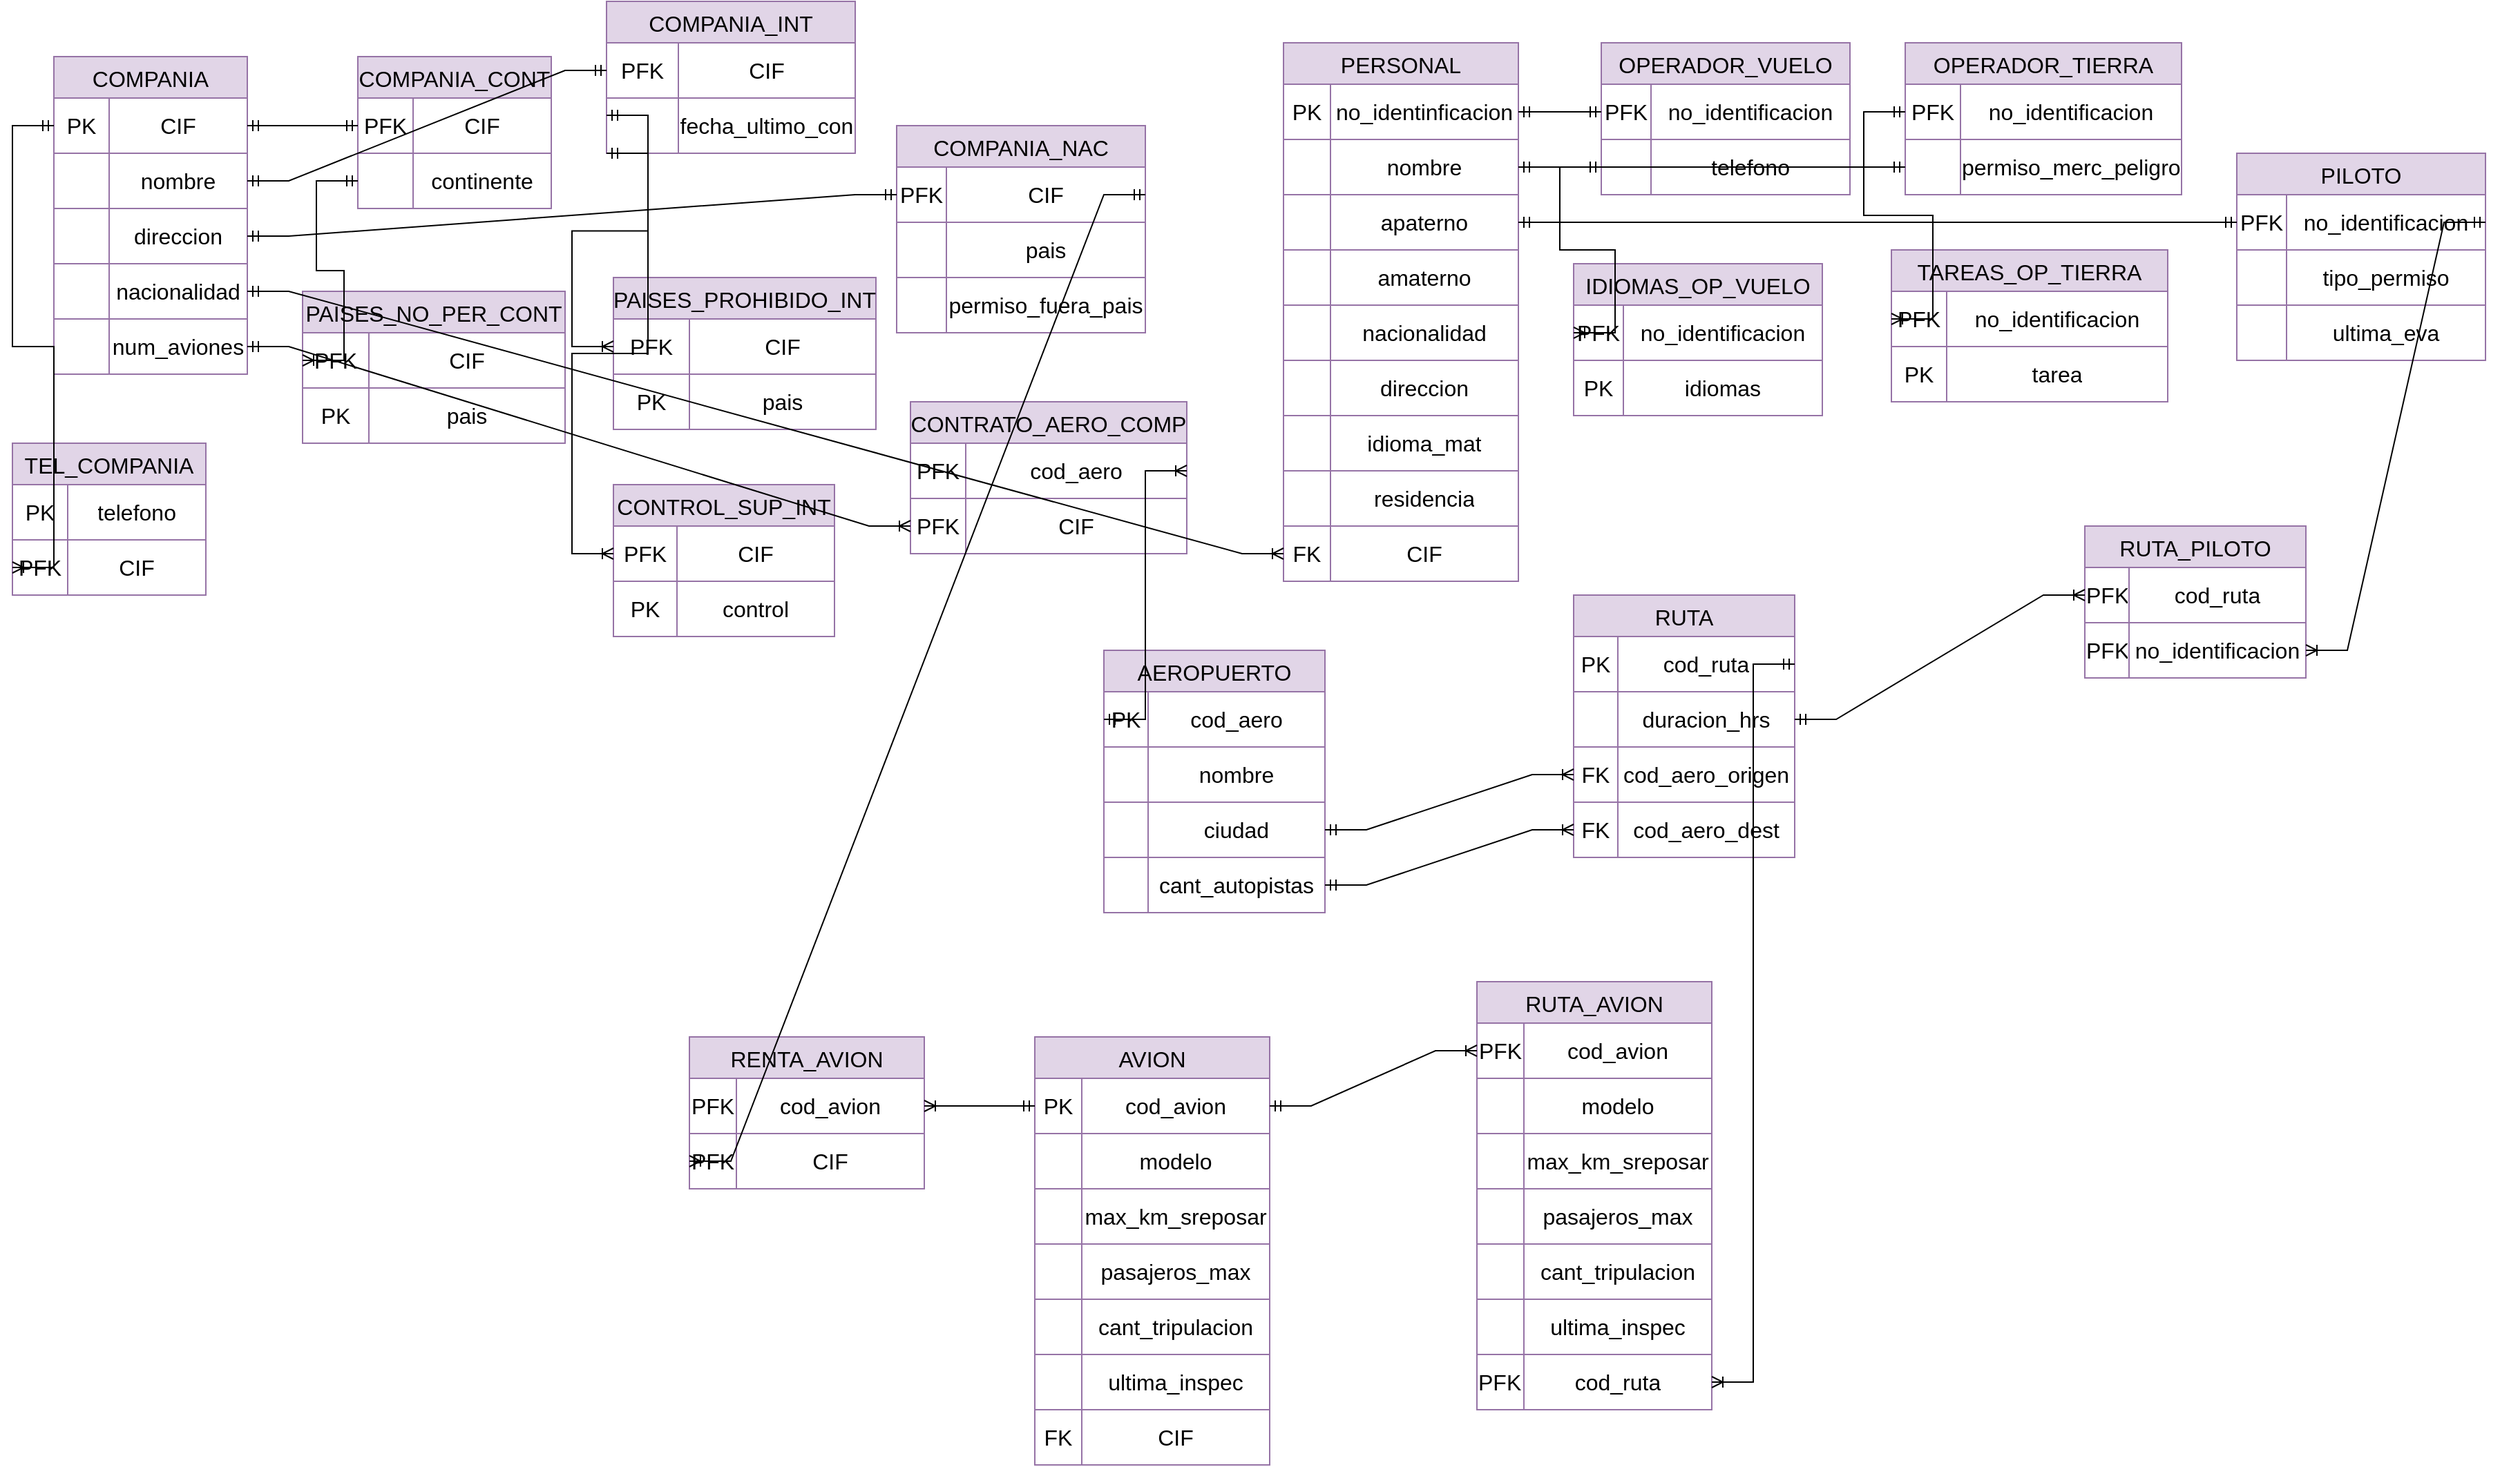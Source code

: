 <mxfile version="21.7.2" type="github">
  <diagram name="Página-1" id="a6ZiV04KGCb7zSJPk-AL">
    <mxGraphModel dx="1043" dy="1400" grid="1" gridSize="10" guides="1" tooltips="1" connect="1" arrows="1" fold="1" page="1" pageScale="1" pageWidth="1920" pageHeight="1200" math="0" shadow="0">
      <root>
        <mxCell id="0" />
        <mxCell id="1" parent="0" />
        <mxCell id="yMkqW9YGtFYtiNFPIrnJ-1" value="COMPANIA" style="shape=table;startSize=30;container=1;collapsible=0;childLayout=tableLayout;strokeColor=#9673a6;fontSize=16;fillColor=#e1d5e7;" vertex="1" parent="1">
          <mxGeometry x="40" y="140" width="140" height="230" as="geometry" />
        </mxCell>
        <mxCell id="yMkqW9YGtFYtiNFPIrnJ-2" value="" style="shape=tableRow;horizontal=0;startSize=0;swimlaneHead=0;swimlaneBody=0;strokeColor=inherit;top=0;left=0;bottom=0;right=0;collapsible=0;dropTarget=0;fillColor=none;points=[[0,0.5],[1,0.5]];portConstraint=eastwest;fontSize=16;" vertex="1" parent="yMkqW9YGtFYtiNFPIrnJ-1">
          <mxGeometry y="30" width="140" height="40" as="geometry" />
        </mxCell>
        <mxCell id="yMkqW9YGtFYtiNFPIrnJ-4" value="PK" style="shape=partialRectangle;html=1;whiteSpace=wrap;connectable=0;strokeColor=inherit;overflow=hidden;fillColor=none;top=0;left=0;bottom=0;right=0;pointerEvents=1;fontSize=16;" vertex="1" parent="yMkqW9YGtFYtiNFPIrnJ-2">
          <mxGeometry width="40" height="40" as="geometry">
            <mxRectangle width="40" height="40" as="alternateBounds" />
          </mxGeometry>
        </mxCell>
        <mxCell id="yMkqW9YGtFYtiNFPIrnJ-5" value="CIF" style="shape=partialRectangle;html=1;whiteSpace=wrap;connectable=0;strokeColor=inherit;overflow=hidden;fillColor=none;top=0;left=0;bottom=0;right=0;pointerEvents=1;fontSize=16;" vertex="1" parent="yMkqW9YGtFYtiNFPIrnJ-2">
          <mxGeometry x="40" width="100" height="40" as="geometry">
            <mxRectangle width="100" height="40" as="alternateBounds" />
          </mxGeometry>
        </mxCell>
        <mxCell id="yMkqW9YGtFYtiNFPIrnJ-6" value="" style="shape=tableRow;horizontal=0;startSize=0;swimlaneHead=0;swimlaneBody=0;strokeColor=inherit;top=0;left=0;bottom=0;right=0;collapsible=0;dropTarget=0;fillColor=none;points=[[0,0.5],[1,0.5]];portConstraint=eastwest;fontSize=16;" vertex="1" parent="yMkqW9YGtFYtiNFPIrnJ-1">
          <mxGeometry y="70" width="140" height="40" as="geometry" />
        </mxCell>
        <mxCell id="yMkqW9YGtFYtiNFPIrnJ-8" value="" style="shape=partialRectangle;html=1;whiteSpace=wrap;connectable=0;strokeColor=inherit;overflow=hidden;fillColor=none;top=0;left=0;bottom=0;right=0;pointerEvents=1;fontSize=16;" vertex="1" parent="yMkqW9YGtFYtiNFPIrnJ-6">
          <mxGeometry width="40" height="40" as="geometry">
            <mxRectangle width="40" height="40" as="alternateBounds" />
          </mxGeometry>
        </mxCell>
        <mxCell id="yMkqW9YGtFYtiNFPIrnJ-9" value="nombre" style="shape=partialRectangle;html=1;whiteSpace=wrap;connectable=0;strokeColor=inherit;overflow=hidden;fillColor=none;top=0;left=0;bottom=0;right=0;pointerEvents=1;fontSize=16;" vertex="1" parent="yMkqW9YGtFYtiNFPIrnJ-6">
          <mxGeometry x="40" width="100" height="40" as="geometry">
            <mxRectangle width="100" height="40" as="alternateBounds" />
          </mxGeometry>
        </mxCell>
        <mxCell id="yMkqW9YGtFYtiNFPIrnJ-10" value="" style="shape=tableRow;horizontal=0;startSize=0;swimlaneHead=0;swimlaneBody=0;strokeColor=inherit;top=0;left=0;bottom=0;right=0;collapsible=0;dropTarget=0;fillColor=none;points=[[0,0.5],[1,0.5]];portConstraint=eastwest;fontSize=16;" vertex="1" parent="yMkqW9YGtFYtiNFPIrnJ-1">
          <mxGeometry y="110" width="140" height="40" as="geometry" />
        </mxCell>
        <mxCell id="yMkqW9YGtFYtiNFPIrnJ-12" value="" style="shape=partialRectangle;html=1;whiteSpace=wrap;connectable=0;strokeColor=inherit;overflow=hidden;fillColor=none;top=0;left=0;bottom=0;right=0;pointerEvents=1;fontSize=16;" vertex="1" parent="yMkqW9YGtFYtiNFPIrnJ-10">
          <mxGeometry width="40" height="40" as="geometry">
            <mxRectangle width="40" height="40" as="alternateBounds" />
          </mxGeometry>
        </mxCell>
        <mxCell id="yMkqW9YGtFYtiNFPIrnJ-13" value="direccion" style="shape=partialRectangle;html=1;whiteSpace=wrap;connectable=0;strokeColor=inherit;overflow=hidden;fillColor=none;top=0;left=0;bottom=0;right=0;pointerEvents=1;fontSize=16;" vertex="1" parent="yMkqW9YGtFYtiNFPIrnJ-10">
          <mxGeometry x="40" width="100" height="40" as="geometry">
            <mxRectangle width="100" height="40" as="alternateBounds" />
          </mxGeometry>
        </mxCell>
        <mxCell id="yMkqW9YGtFYtiNFPIrnJ-14" style="shape=tableRow;horizontal=0;startSize=0;swimlaneHead=0;swimlaneBody=0;strokeColor=inherit;top=0;left=0;bottom=0;right=0;collapsible=0;dropTarget=0;fillColor=none;points=[[0,0.5],[1,0.5]];portConstraint=eastwest;fontSize=16;" vertex="1" parent="yMkqW9YGtFYtiNFPIrnJ-1">
          <mxGeometry y="150" width="140" height="40" as="geometry" />
        </mxCell>
        <mxCell id="yMkqW9YGtFYtiNFPIrnJ-15" style="shape=partialRectangle;html=1;whiteSpace=wrap;connectable=0;strokeColor=inherit;overflow=hidden;fillColor=none;top=0;left=0;bottom=0;right=0;pointerEvents=1;fontSize=16;" vertex="1" parent="yMkqW9YGtFYtiNFPIrnJ-14">
          <mxGeometry width="40" height="40" as="geometry">
            <mxRectangle width="40" height="40" as="alternateBounds" />
          </mxGeometry>
        </mxCell>
        <mxCell id="yMkqW9YGtFYtiNFPIrnJ-16" value="nacionalidad" style="shape=partialRectangle;html=1;whiteSpace=wrap;connectable=0;strokeColor=inherit;overflow=hidden;fillColor=none;top=0;left=0;bottom=0;right=0;pointerEvents=1;fontSize=16;" vertex="1" parent="yMkqW9YGtFYtiNFPIrnJ-14">
          <mxGeometry x="40" width="100" height="40" as="geometry">
            <mxRectangle width="100" height="40" as="alternateBounds" />
          </mxGeometry>
        </mxCell>
        <mxCell id="yMkqW9YGtFYtiNFPIrnJ-17" style="shape=tableRow;horizontal=0;startSize=0;swimlaneHead=0;swimlaneBody=0;strokeColor=inherit;top=0;left=0;bottom=0;right=0;collapsible=0;dropTarget=0;fillColor=none;points=[[0,0.5],[1,0.5]];portConstraint=eastwest;fontSize=16;" vertex="1" parent="yMkqW9YGtFYtiNFPIrnJ-1">
          <mxGeometry y="190" width="140" height="40" as="geometry" />
        </mxCell>
        <mxCell id="yMkqW9YGtFYtiNFPIrnJ-18" style="shape=partialRectangle;html=1;whiteSpace=wrap;connectable=0;strokeColor=inherit;overflow=hidden;fillColor=none;top=0;left=0;bottom=0;right=0;pointerEvents=1;fontSize=16;" vertex="1" parent="yMkqW9YGtFYtiNFPIrnJ-17">
          <mxGeometry width="40" height="40" as="geometry">
            <mxRectangle width="40" height="40" as="alternateBounds" />
          </mxGeometry>
        </mxCell>
        <mxCell id="yMkqW9YGtFYtiNFPIrnJ-19" value="num_aviones" style="shape=partialRectangle;html=1;whiteSpace=wrap;connectable=0;strokeColor=inherit;overflow=hidden;fillColor=none;top=0;left=0;bottom=0;right=0;pointerEvents=1;fontSize=16;" vertex="1" parent="yMkqW9YGtFYtiNFPIrnJ-17">
          <mxGeometry x="40" width="100" height="40" as="geometry">
            <mxRectangle width="100" height="40" as="alternateBounds" />
          </mxGeometry>
        </mxCell>
        <mxCell id="yMkqW9YGtFYtiNFPIrnJ-23" value="TEL_COMPANIA" style="shape=table;startSize=30;container=1;collapsible=0;childLayout=tableLayout;strokeColor=#9673a6;fontSize=16;fillColor=#e1d5e7;" vertex="1" parent="1">
          <mxGeometry x="10" y="420" width="140" height="110" as="geometry" />
        </mxCell>
        <mxCell id="yMkqW9YGtFYtiNFPIrnJ-24" value="" style="shape=tableRow;horizontal=0;startSize=0;swimlaneHead=0;swimlaneBody=0;strokeColor=inherit;top=0;left=0;bottom=0;right=0;collapsible=0;dropTarget=0;fillColor=none;points=[[0,0.5],[1,0.5]];portConstraint=eastwest;fontSize=16;" vertex="1" parent="yMkqW9YGtFYtiNFPIrnJ-23">
          <mxGeometry y="30" width="140" height="40" as="geometry" />
        </mxCell>
        <mxCell id="yMkqW9YGtFYtiNFPIrnJ-25" value="PK" style="shape=partialRectangle;html=1;whiteSpace=wrap;connectable=0;strokeColor=inherit;overflow=hidden;fillColor=none;top=0;left=0;bottom=0;right=0;pointerEvents=1;fontSize=16;" vertex="1" parent="yMkqW9YGtFYtiNFPIrnJ-24">
          <mxGeometry width="40" height="40" as="geometry">
            <mxRectangle width="40" height="40" as="alternateBounds" />
          </mxGeometry>
        </mxCell>
        <mxCell id="yMkqW9YGtFYtiNFPIrnJ-26" value="telefono" style="shape=partialRectangle;html=1;whiteSpace=wrap;connectable=0;strokeColor=inherit;overflow=hidden;fillColor=none;top=0;left=0;bottom=0;right=0;pointerEvents=1;fontSize=16;" vertex="1" parent="yMkqW9YGtFYtiNFPIrnJ-24">
          <mxGeometry x="40" width="100" height="40" as="geometry">
            <mxRectangle width="100" height="40" as="alternateBounds" />
          </mxGeometry>
        </mxCell>
        <mxCell id="yMkqW9YGtFYtiNFPIrnJ-27" value="" style="shape=tableRow;horizontal=0;startSize=0;swimlaneHead=0;swimlaneBody=0;strokeColor=inherit;top=0;left=0;bottom=0;right=0;collapsible=0;dropTarget=0;fillColor=none;points=[[0,0.5],[1,0.5]];portConstraint=eastwest;fontSize=16;" vertex="1" parent="yMkqW9YGtFYtiNFPIrnJ-23">
          <mxGeometry y="70" width="140" height="40" as="geometry" />
        </mxCell>
        <mxCell id="yMkqW9YGtFYtiNFPIrnJ-28" value="PFK" style="shape=partialRectangle;html=1;whiteSpace=wrap;connectable=0;strokeColor=inherit;overflow=hidden;fillColor=none;top=0;left=0;bottom=0;right=0;pointerEvents=1;fontSize=16;" vertex="1" parent="yMkqW9YGtFYtiNFPIrnJ-27">
          <mxGeometry width="40" height="40" as="geometry">
            <mxRectangle width="40" height="40" as="alternateBounds" />
          </mxGeometry>
        </mxCell>
        <mxCell id="yMkqW9YGtFYtiNFPIrnJ-29" value="CIF" style="shape=partialRectangle;html=1;whiteSpace=wrap;connectable=0;strokeColor=inherit;overflow=hidden;fillColor=none;top=0;left=0;bottom=0;right=0;pointerEvents=1;fontSize=16;" vertex="1" parent="yMkqW9YGtFYtiNFPIrnJ-27">
          <mxGeometry x="40" width="100" height="40" as="geometry">
            <mxRectangle width="100" height="40" as="alternateBounds" />
          </mxGeometry>
        </mxCell>
        <mxCell id="yMkqW9YGtFYtiNFPIrnJ-39" value="COMPANIA_CONT" style="shape=table;startSize=30;container=1;collapsible=0;childLayout=tableLayout;strokeColor=#9673a6;fontSize=16;fillColor=#e1d5e7;" vertex="1" parent="1">
          <mxGeometry x="260" y="140" width="140" height="110" as="geometry" />
        </mxCell>
        <mxCell id="yMkqW9YGtFYtiNFPIrnJ-40" value="" style="shape=tableRow;horizontal=0;startSize=0;swimlaneHead=0;swimlaneBody=0;strokeColor=inherit;top=0;left=0;bottom=0;right=0;collapsible=0;dropTarget=0;fillColor=none;points=[[0,0.5],[1,0.5]];portConstraint=eastwest;fontSize=16;" vertex="1" parent="yMkqW9YGtFYtiNFPIrnJ-39">
          <mxGeometry y="30" width="140" height="40" as="geometry" />
        </mxCell>
        <mxCell id="yMkqW9YGtFYtiNFPIrnJ-41" value="PFK" style="shape=partialRectangle;html=1;whiteSpace=wrap;connectable=0;strokeColor=inherit;overflow=hidden;fillColor=none;top=0;left=0;bottom=0;right=0;pointerEvents=1;fontSize=16;" vertex="1" parent="yMkqW9YGtFYtiNFPIrnJ-40">
          <mxGeometry width="40" height="40" as="geometry">
            <mxRectangle width="40" height="40" as="alternateBounds" />
          </mxGeometry>
        </mxCell>
        <mxCell id="yMkqW9YGtFYtiNFPIrnJ-42" value="CIF" style="shape=partialRectangle;html=1;whiteSpace=wrap;connectable=0;strokeColor=inherit;overflow=hidden;fillColor=none;top=0;left=0;bottom=0;right=0;pointerEvents=1;fontSize=16;" vertex="1" parent="yMkqW9YGtFYtiNFPIrnJ-40">
          <mxGeometry x="40" width="100" height="40" as="geometry">
            <mxRectangle width="100" height="40" as="alternateBounds" />
          </mxGeometry>
        </mxCell>
        <mxCell id="yMkqW9YGtFYtiNFPIrnJ-43" value="" style="shape=tableRow;horizontal=0;startSize=0;swimlaneHead=0;swimlaneBody=0;strokeColor=inherit;top=0;left=0;bottom=0;right=0;collapsible=0;dropTarget=0;fillColor=none;points=[[0,0.5],[1,0.5]];portConstraint=eastwest;fontSize=16;" vertex="1" parent="yMkqW9YGtFYtiNFPIrnJ-39">
          <mxGeometry y="70" width="140" height="40" as="geometry" />
        </mxCell>
        <mxCell id="yMkqW9YGtFYtiNFPIrnJ-44" value="" style="shape=partialRectangle;html=1;whiteSpace=wrap;connectable=0;strokeColor=inherit;overflow=hidden;fillColor=none;top=0;left=0;bottom=0;right=0;pointerEvents=1;fontSize=16;" vertex="1" parent="yMkqW9YGtFYtiNFPIrnJ-43">
          <mxGeometry width="40" height="40" as="geometry">
            <mxRectangle width="40" height="40" as="alternateBounds" />
          </mxGeometry>
        </mxCell>
        <mxCell id="yMkqW9YGtFYtiNFPIrnJ-45" value="continente" style="shape=partialRectangle;html=1;whiteSpace=wrap;connectable=0;strokeColor=inherit;overflow=hidden;fillColor=none;top=0;left=0;bottom=0;right=0;pointerEvents=1;fontSize=16;" vertex="1" parent="yMkqW9YGtFYtiNFPIrnJ-43">
          <mxGeometry x="40" width="100" height="40" as="geometry">
            <mxRectangle width="100" height="40" as="alternateBounds" />
          </mxGeometry>
        </mxCell>
        <mxCell id="yMkqW9YGtFYtiNFPIrnJ-46" value="PAISES_NO_PER_CONT" style="shape=table;startSize=30;container=1;collapsible=0;childLayout=tableLayout;strokeColor=#9673a6;fontSize=16;fillColor=#e1d5e7;" vertex="1" parent="1">
          <mxGeometry x="220" y="310" width="190" height="110" as="geometry" />
        </mxCell>
        <mxCell id="yMkqW9YGtFYtiNFPIrnJ-47" value="" style="shape=tableRow;horizontal=0;startSize=0;swimlaneHead=0;swimlaneBody=0;strokeColor=inherit;top=0;left=0;bottom=0;right=0;collapsible=0;dropTarget=0;fillColor=none;points=[[0,0.5],[1,0.5]];portConstraint=eastwest;fontSize=16;" vertex="1" parent="yMkqW9YGtFYtiNFPIrnJ-46">
          <mxGeometry y="30" width="190" height="40" as="geometry" />
        </mxCell>
        <mxCell id="yMkqW9YGtFYtiNFPIrnJ-48" value="PFK" style="shape=partialRectangle;html=1;whiteSpace=wrap;connectable=0;strokeColor=inherit;overflow=hidden;fillColor=none;top=0;left=0;bottom=0;right=0;pointerEvents=1;fontSize=16;" vertex="1" parent="yMkqW9YGtFYtiNFPIrnJ-47">
          <mxGeometry width="48" height="40" as="geometry">
            <mxRectangle width="48" height="40" as="alternateBounds" />
          </mxGeometry>
        </mxCell>
        <mxCell id="yMkqW9YGtFYtiNFPIrnJ-49" value="CIF" style="shape=partialRectangle;html=1;whiteSpace=wrap;connectable=0;strokeColor=inherit;overflow=hidden;fillColor=none;top=0;left=0;bottom=0;right=0;pointerEvents=1;fontSize=16;" vertex="1" parent="yMkqW9YGtFYtiNFPIrnJ-47">
          <mxGeometry x="48" width="142" height="40" as="geometry">
            <mxRectangle width="142" height="40" as="alternateBounds" />
          </mxGeometry>
        </mxCell>
        <mxCell id="yMkqW9YGtFYtiNFPIrnJ-50" value="" style="shape=tableRow;horizontal=0;startSize=0;swimlaneHead=0;swimlaneBody=0;strokeColor=inherit;top=0;left=0;bottom=0;right=0;collapsible=0;dropTarget=0;fillColor=none;points=[[0,0.5],[1,0.5]];portConstraint=eastwest;fontSize=16;" vertex="1" parent="yMkqW9YGtFYtiNFPIrnJ-46">
          <mxGeometry y="70" width="190" height="40" as="geometry" />
        </mxCell>
        <mxCell id="yMkqW9YGtFYtiNFPIrnJ-51" value="PK" style="shape=partialRectangle;html=1;whiteSpace=wrap;connectable=0;strokeColor=inherit;overflow=hidden;fillColor=none;top=0;left=0;bottom=0;right=0;pointerEvents=1;fontSize=16;" vertex="1" parent="yMkqW9YGtFYtiNFPIrnJ-50">
          <mxGeometry width="48" height="40" as="geometry">
            <mxRectangle width="48" height="40" as="alternateBounds" />
          </mxGeometry>
        </mxCell>
        <mxCell id="yMkqW9YGtFYtiNFPIrnJ-52" value="pais" style="shape=partialRectangle;html=1;whiteSpace=wrap;connectable=0;strokeColor=inherit;overflow=hidden;fillColor=none;top=0;left=0;bottom=0;right=0;pointerEvents=1;fontSize=16;" vertex="1" parent="yMkqW9YGtFYtiNFPIrnJ-50">
          <mxGeometry x="48" width="142" height="40" as="geometry">
            <mxRectangle width="142" height="40" as="alternateBounds" />
          </mxGeometry>
        </mxCell>
        <mxCell id="yMkqW9YGtFYtiNFPIrnJ-53" value="COMPANIA_INT" style="shape=table;startSize=30;container=1;collapsible=0;childLayout=tableLayout;strokeColor=#9673a6;fontSize=16;fillColor=#e1d5e7;" vertex="1" parent="1">
          <mxGeometry x="440" y="100" width="180" height="110" as="geometry" />
        </mxCell>
        <mxCell id="yMkqW9YGtFYtiNFPIrnJ-54" value="" style="shape=tableRow;horizontal=0;startSize=0;swimlaneHead=0;swimlaneBody=0;strokeColor=inherit;top=0;left=0;bottom=0;right=0;collapsible=0;dropTarget=0;fillColor=none;points=[[0,0.5],[1,0.5]];portConstraint=eastwest;fontSize=16;" vertex="1" parent="yMkqW9YGtFYtiNFPIrnJ-53">
          <mxGeometry y="30" width="180" height="40" as="geometry" />
        </mxCell>
        <mxCell id="yMkqW9YGtFYtiNFPIrnJ-55" value="PFK" style="shape=partialRectangle;html=1;whiteSpace=wrap;connectable=0;strokeColor=inherit;overflow=hidden;fillColor=none;top=0;left=0;bottom=0;right=0;pointerEvents=1;fontSize=16;" vertex="1" parent="yMkqW9YGtFYtiNFPIrnJ-54">
          <mxGeometry width="52" height="40" as="geometry">
            <mxRectangle width="52" height="40" as="alternateBounds" />
          </mxGeometry>
        </mxCell>
        <mxCell id="yMkqW9YGtFYtiNFPIrnJ-56" value="CIF" style="shape=partialRectangle;html=1;whiteSpace=wrap;connectable=0;strokeColor=inherit;overflow=hidden;fillColor=none;top=0;left=0;bottom=0;right=0;pointerEvents=1;fontSize=16;" vertex="1" parent="yMkqW9YGtFYtiNFPIrnJ-54">
          <mxGeometry x="52" width="128" height="40" as="geometry">
            <mxRectangle width="128" height="40" as="alternateBounds" />
          </mxGeometry>
        </mxCell>
        <mxCell id="yMkqW9YGtFYtiNFPIrnJ-57" value="" style="shape=tableRow;horizontal=0;startSize=0;swimlaneHead=0;swimlaneBody=0;strokeColor=inherit;top=0;left=0;bottom=0;right=0;collapsible=0;dropTarget=0;fillColor=none;points=[[0,0.5],[1,0.5]];portConstraint=eastwest;fontSize=16;" vertex="1" parent="yMkqW9YGtFYtiNFPIrnJ-53">
          <mxGeometry y="70" width="180" height="40" as="geometry" />
        </mxCell>
        <mxCell id="yMkqW9YGtFYtiNFPIrnJ-58" value="" style="shape=partialRectangle;html=1;whiteSpace=wrap;connectable=0;strokeColor=inherit;overflow=hidden;fillColor=none;top=0;left=0;bottom=0;right=0;pointerEvents=1;fontSize=16;" vertex="1" parent="yMkqW9YGtFYtiNFPIrnJ-57">
          <mxGeometry width="52" height="40" as="geometry">
            <mxRectangle width="52" height="40" as="alternateBounds" />
          </mxGeometry>
        </mxCell>
        <mxCell id="yMkqW9YGtFYtiNFPIrnJ-59" value="fecha_ultimo_con" style="shape=partialRectangle;html=1;whiteSpace=wrap;connectable=0;strokeColor=inherit;overflow=hidden;fillColor=none;top=0;left=0;bottom=0;right=0;pointerEvents=1;fontSize=16;" vertex="1" parent="yMkqW9YGtFYtiNFPIrnJ-57">
          <mxGeometry x="52" width="128" height="40" as="geometry">
            <mxRectangle width="128" height="40" as="alternateBounds" />
          </mxGeometry>
        </mxCell>
        <mxCell id="yMkqW9YGtFYtiNFPIrnJ-60" value="PAISES_PROHIBIDO_INT" style="shape=table;startSize=30;container=1;collapsible=0;childLayout=tableLayout;strokeColor=#9673a6;fontSize=16;fillColor=#e1d5e7;" vertex="1" parent="1">
          <mxGeometry x="445" y="300" width="190" height="110" as="geometry" />
        </mxCell>
        <mxCell id="yMkqW9YGtFYtiNFPIrnJ-61" value="" style="shape=tableRow;horizontal=0;startSize=0;swimlaneHead=0;swimlaneBody=0;strokeColor=inherit;top=0;left=0;bottom=0;right=0;collapsible=0;dropTarget=0;fillColor=none;points=[[0,0.5],[1,0.5]];portConstraint=eastwest;fontSize=16;" vertex="1" parent="yMkqW9YGtFYtiNFPIrnJ-60">
          <mxGeometry y="30" width="190" height="40" as="geometry" />
        </mxCell>
        <mxCell id="yMkqW9YGtFYtiNFPIrnJ-62" value="PFK" style="shape=partialRectangle;html=1;whiteSpace=wrap;connectable=0;strokeColor=inherit;overflow=hidden;fillColor=none;top=0;left=0;bottom=0;right=0;pointerEvents=1;fontSize=16;" vertex="1" parent="yMkqW9YGtFYtiNFPIrnJ-61">
          <mxGeometry width="55" height="40" as="geometry">
            <mxRectangle width="55" height="40" as="alternateBounds" />
          </mxGeometry>
        </mxCell>
        <mxCell id="yMkqW9YGtFYtiNFPIrnJ-63" value="CIF" style="shape=partialRectangle;html=1;whiteSpace=wrap;connectable=0;strokeColor=inherit;overflow=hidden;fillColor=none;top=0;left=0;bottom=0;right=0;pointerEvents=1;fontSize=16;" vertex="1" parent="yMkqW9YGtFYtiNFPIrnJ-61">
          <mxGeometry x="55" width="135" height="40" as="geometry">
            <mxRectangle width="135" height="40" as="alternateBounds" />
          </mxGeometry>
        </mxCell>
        <mxCell id="yMkqW9YGtFYtiNFPIrnJ-64" value="" style="shape=tableRow;horizontal=0;startSize=0;swimlaneHead=0;swimlaneBody=0;strokeColor=inherit;top=0;left=0;bottom=0;right=0;collapsible=0;dropTarget=0;fillColor=none;points=[[0,0.5],[1,0.5]];portConstraint=eastwest;fontSize=16;" vertex="1" parent="yMkqW9YGtFYtiNFPIrnJ-60">
          <mxGeometry y="70" width="190" height="40" as="geometry" />
        </mxCell>
        <mxCell id="yMkqW9YGtFYtiNFPIrnJ-65" value="PK" style="shape=partialRectangle;html=1;whiteSpace=wrap;connectable=0;strokeColor=inherit;overflow=hidden;fillColor=none;top=0;left=0;bottom=0;right=0;pointerEvents=1;fontSize=16;" vertex="1" parent="yMkqW9YGtFYtiNFPIrnJ-64">
          <mxGeometry width="55" height="40" as="geometry">
            <mxRectangle width="55" height="40" as="alternateBounds" />
          </mxGeometry>
        </mxCell>
        <mxCell id="yMkqW9YGtFYtiNFPIrnJ-66" value="pais" style="shape=partialRectangle;html=1;whiteSpace=wrap;connectable=0;strokeColor=inherit;overflow=hidden;fillColor=none;top=0;left=0;bottom=0;right=0;pointerEvents=1;fontSize=16;" vertex="1" parent="yMkqW9YGtFYtiNFPIrnJ-64">
          <mxGeometry x="55" width="135" height="40" as="geometry">
            <mxRectangle width="135" height="40" as="alternateBounds" />
          </mxGeometry>
        </mxCell>
        <mxCell id="yMkqW9YGtFYtiNFPIrnJ-67" value="CONTROL_SUP_INT" style="shape=table;startSize=30;container=1;collapsible=0;childLayout=tableLayout;strokeColor=#9673a6;fontSize=16;fillColor=#e1d5e7;" vertex="1" parent="1">
          <mxGeometry x="445" y="450" width="160" height="110" as="geometry" />
        </mxCell>
        <mxCell id="yMkqW9YGtFYtiNFPIrnJ-68" value="" style="shape=tableRow;horizontal=0;startSize=0;swimlaneHead=0;swimlaneBody=0;strokeColor=inherit;top=0;left=0;bottom=0;right=0;collapsible=0;dropTarget=0;fillColor=none;points=[[0,0.5],[1,0.5]];portConstraint=eastwest;fontSize=16;" vertex="1" parent="yMkqW9YGtFYtiNFPIrnJ-67">
          <mxGeometry y="30" width="160" height="40" as="geometry" />
        </mxCell>
        <mxCell id="yMkqW9YGtFYtiNFPIrnJ-69" value="PFK" style="shape=partialRectangle;html=1;whiteSpace=wrap;connectable=0;strokeColor=inherit;overflow=hidden;fillColor=none;top=0;left=0;bottom=0;right=0;pointerEvents=1;fontSize=16;" vertex="1" parent="yMkqW9YGtFYtiNFPIrnJ-68">
          <mxGeometry width="46" height="40" as="geometry">
            <mxRectangle width="46" height="40" as="alternateBounds" />
          </mxGeometry>
        </mxCell>
        <mxCell id="yMkqW9YGtFYtiNFPIrnJ-70" value="CIF" style="shape=partialRectangle;html=1;whiteSpace=wrap;connectable=0;strokeColor=inherit;overflow=hidden;fillColor=none;top=0;left=0;bottom=0;right=0;pointerEvents=1;fontSize=16;" vertex="1" parent="yMkqW9YGtFYtiNFPIrnJ-68">
          <mxGeometry x="46" width="114" height="40" as="geometry">
            <mxRectangle width="114" height="40" as="alternateBounds" />
          </mxGeometry>
        </mxCell>
        <mxCell id="yMkqW9YGtFYtiNFPIrnJ-71" value="" style="shape=tableRow;horizontal=0;startSize=0;swimlaneHead=0;swimlaneBody=0;strokeColor=inherit;top=0;left=0;bottom=0;right=0;collapsible=0;dropTarget=0;fillColor=none;points=[[0,0.5],[1,0.5]];portConstraint=eastwest;fontSize=16;" vertex="1" parent="yMkqW9YGtFYtiNFPIrnJ-67">
          <mxGeometry y="70" width="160" height="40" as="geometry" />
        </mxCell>
        <mxCell id="yMkqW9YGtFYtiNFPIrnJ-72" value="PK" style="shape=partialRectangle;html=1;whiteSpace=wrap;connectable=0;strokeColor=inherit;overflow=hidden;fillColor=none;top=0;left=0;bottom=0;right=0;pointerEvents=1;fontSize=16;" vertex="1" parent="yMkqW9YGtFYtiNFPIrnJ-71">
          <mxGeometry width="46" height="40" as="geometry">
            <mxRectangle width="46" height="40" as="alternateBounds" />
          </mxGeometry>
        </mxCell>
        <mxCell id="yMkqW9YGtFYtiNFPIrnJ-73" value="control" style="shape=partialRectangle;html=1;whiteSpace=wrap;connectable=0;strokeColor=inherit;overflow=hidden;fillColor=none;top=0;left=0;bottom=0;right=0;pointerEvents=1;fontSize=16;" vertex="1" parent="yMkqW9YGtFYtiNFPIrnJ-71">
          <mxGeometry x="46" width="114" height="40" as="geometry">
            <mxRectangle width="114" height="40" as="alternateBounds" />
          </mxGeometry>
        </mxCell>
        <mxCell id="yMkqW9YGtFYtiNFPIrnJ-74" value="COMPANIA_NAC" style="shape=table;startSize=30;container=1;collapsible=0;childLayout=tableLayout;strokeColor=#9673a6;fontSize=16;fillColor=#e1d5e7;" vertex="1" parent="1">
          <mxGeometry x="650" y="190" width="180" height="150" as="geometry" />
        </mxCell>
        <mxCell id="yMkqW9YGtFYtiNFPIrnJ-75" value="" style="shape=tableRow;horizontal=0;startSize=0;swimlaneHead=0;swimlaneBody=0;strokeColor=inherit;top=0;left=0;bottom=0;right=0;collapsible=0;dropTarget=0;fillColor=none;points=[[0,0.5],[1,0.5]];portConstraint=eastwest;fontSize=16;" vertex="1" parent="yMkqW9YGtFYtiNFPIrnJ-74">
          <mxGeometry y="30" width="180" height="40" as="geometry" />
        </mxCell>
        <mxCell id="yMkqW9YGtFYtiNFPIrnJ-76" value="PFK" style="shape=partialRectangle;html=1;whiteSpace=wrap;connectable=0;strokeColor=inherit;overflow=hidden;fillColor=none;top=0;left=0;bottom=0;right=0;pointerEvents=1;fontSize=16;" vertex="1" parent="yMkqW9YGtFYtiNFPIrnJ-75">
          <mxGeometry width="36" height="40" as="geometry">
            <mxRectangle width="36" height="40" as="alternateBounds" />
          </mxGeometry>
        </mxCell>
        <mxCell id="yMkqW9YGtFYtiNFPIrnJ-77" value="CIF" style="shape=partialRectangle;html=1;whiteSpace=wrap;connectable=0;strokeColor=inherit;overflow=hidden;fillColor=none;top=0;left=0;bottom=0;right=0;pointerEvents=1;fontSize=16;" vertex="1" parent="yMkqW9YGtFYtiNFPIrnJ-75">
          <mxGeometry x="36" width="144" height="40" as="geometry">
            <mxRectangle width="144" height="40" as="alternateBounds" />
          </mxGeometry>
        </mxCell>
        <mxCell id="yMkqW9YGtFYtiNFPIrnJ-78" value="" style="shape=tableRow;horizontal=0;startSize=0;swimlaneHead=0;swimlaneBody=0;strokeColor=inherit;top=0;left=0;bottom=0;right=0;collapsible=0;dropTarget=0;fillColor=none;points=[[0,0.5],[1,0.5]];portConstraint=eastwest;fontSize=16;" vertex="1" parent="yMkqW9YGtFYtiNFPIrnJ-74">
          <mxGeometry y="70" width="180" height="40" as="geometry" />
        </mxCell>
        <mxCell id="yMkqW9YGtFYtiNFPIrnJ-79" value="" style="shape=partialRectangle;html=1;whiteSpace=wrap;connectable=0;strokeColor=inherit;overflow=hidden;fillColor=none;top=0;left=0;bottom=0;right=0;pointerEvents=1;fontSize=16;" vertex="1" parent="yMkqW9YGtFYtiNFPIrnJ-78">
          <mxGeometry width="36" height="40" as="geometry">
            <mxRectangle width="36" height="40" as="alternateBounds" />
          </mxGeometry>
        </mxCell>
        <mxCell id="yMkqW9YGtFYtiNFPIrnJ-80" value="pais" style="shape=partialRectangle;html=1;whiteSpace=wrap;connectable=0;strokeColor=inherit;overflow=hidden;fillColor=none;top=0;left=0;bottom=0;right=0;pointerEvents=1;fontSize=16;" vertex="1" parent="yMkqW9YGtFYtiNFPIrnJ-78">
          <mxGeometry x="36" width="144" height="40" as="geometry">
            <mxRectangle width="144" height="40" as="alternateBounds" />
          </mxGeometry>
        </mxCell>
        <mxCell id="yMkqW9YGtFYtiNFPIrnJ-81" style="shape=tableRow;horizontal=0;startSize=0;swimlaneHead=0;swimlaneBody=0;strokeColor=inherit;top=0;left=0;bottom=0;right=0;collapsible=0;dropTarget=0;fillColor=none;points=[[0,0.5],[1,0.5]];portConstraint=eastwest;fontSize=16;" vertex="1" parent="yMkqW9YGtFYtiNFPIrnJ-74">
          <mxGeometry y="110" width="180" height="40" as="geometry" />
        </mxCell>
        <mxCell id="yMkqW9YGtFYtiNFPIrnJ-82" style="shape=partialRectangle;html=1;whiteSpace=wrap;connectable=0;strokeColor=inherit;overflow=hidden;fillColor=none;top=0;left=0;bottom=0;right=0;pointerEvents=1;fontSize=16;" vertex="1" parent="yMkqW9YGtFYtiNFPIrnJ-81">
          <mxGeometry width="36" height="40" as="geometry">
            <mxRectangle width="36" height="40" as="alternateBounds" />
          </mxGeometry>
        </mxCell>
        <mxCell id="yMkqW9YGtFYtiNFPIrnJ-83" value="permiso_fuera_pais" style="shape=partialRectangle;html=1;whiteSpace=wrap;connectable=0;strokeColor=inherit;overflow=hidden;fillColor=none;top=0;left=0;bottom=0;right=0;pointerEvents=1;fontSize=16;" vertex="1" parent="yMkqW9YGtFYtiNFPIrnJ-81">
          <mxGeometry x="36" width="144" height="40" as="geometry">
            <mxRectangle width="144" height="40" as="alternateBounds" />
          </mxGeometry>
        </mxCell>
        <mxCell id="yMkqW9YGtFYtiNFPIrnJ-84" value="PERSONAL" style="shape=table;startSize=30;container=1;collapsible=0;childLayout=tableLayout;strokeColor=#9673a6;fontSize=16;fillColor=#e1d5e7;" vertex="1" parent="1">
          <mxGeometry x="930" y="130" width="170" height="390" as="geometry" />
        </mxCell>
        <mxCell id="yMkqW9YGtFYtiNFPIrnJ-85" value="" style="shape=tableRow;horizontal=0;startSize=0;swimlaneHead=0;swimlaneBody=0;strokeColor=inherit;top=0;left=0;bottom=0;right=0;collapsible=0;dropTarget=0;fillColor=none;points=[[0,0.5],[1,0.5]];portConstraint=eastwest;fontSize=16;" vertex="1" parent="yMkqW9YGtFYtiNFPIrnJ-84">
          <mxGeometry y="30" width="170" height="40" as="geometry" />
        </mxCell>
        <mxCell id="yMkqW9YGtFYtiNFPIrnJ-86" value="PK" style="shape=partialRectangle;html=1;whiteSpace=wrap;connectable=0;strokeColor=inherit;overflow=hidden;fillColor=none;top=0;left=0;bottom=0;right=0;pointerEvents=1;fontSize=16;" vertex="1" parent="yMkqW9YGtFYtiNFPIrnJ-85">
          <mxGeometry width="34" height="40" as="geometry">
            <mxRectangle width="34" height="40" as="alternateBounds" />
          </mxGeometry>
        </mxCell>
        <mxCell id="yMkqW9YGtFYtiNFPIrnJ-87" value="no_identinficacion" style="shape=partialRectangle;html=1;whiteSpace=wrap;connectable=0;strokeColor=inherit;overflow=hidden;fillColor=none;top=0;left=0;bottom=0;right=0;pointerEvents=1;fontSize=16;" vertex="1" parent="yMkqW9YGtFYtiNFPIrnJ-85">
          <mxGeometry x="34" width="136" height="40" as="geometry">
            <mxRectangle width="136" height="40" as="alternateBounds" />
          </mxGeometry>
        </mxCell>
        <mxCell id="yMkqW9YGtFYtiNFPIrnJ-88" value="" style="shape=tableRow;horizontal=0;startSize=0;swimlaneHead=0;swimlaneBody=0;strokeColor=inherit;top=0;left=0;bottom=0;right=0;collapsible=0;dropTarget=0;fillColor=none;points=[[0,0.5],[1,0.5]];portConstraint=eastwest;fontSize=16;" vertex="1" parent="yMkqW9YGtFYtiNFPIrnJ-84">
          <mxGeometry y="70" width="170" height="40" as="geometry" />
        </mxCell>
        <mxCell id="yMkqW9YGtFYtiNFPIrnJ-89" value="" style="shape=partialRectangle;html=1;whiteSpace=wrap;connectable=0;strokeColor=inherit;overflow=hidden;fillColor=none;top=0;left=0;bottom=0;right=0;pointerEvents=1;fontSize=16;" vertex="1" parent="yMkqW9YGtFYtiNFPIrnJ-88">
          <mxGeometry width="34" height="40" as="geometry">
            <mxRectangle width="34" height="40" as="alternateBounds" />
          </mxGeometry>
        </mxCell>
        <mxCell id="yMkqW9YGtFYtiNFPIrnJ-90" value="nombre" style="shape=partialRectangle;html=1;whiteSpace=wrap;connectable=0;strokeColor=inherit;overflow=hidden;fillColor=none;top=0;left=0;bottom=0;right=0;pointerEvents=1;fontSize=16;" vertex="1" parent="yMkqW9YGtFYtiNFPIrnJ-88">
          <mxGeometry x="34" width="136" height="40" as="geometry">
            <mxRectangle width="136" height="40" as="alternateBounds" />
          </mxGeometry>
        </mxCell>
        <mxCell id="yMkqW9YGtFYtiNFPIrnJ-91" value="" style="shape=tableRow;horizontal=0;startSize=0;swimlaneHead=0;swimlaneBody=0;strokeColor=inherit;top=0;left=0;bottom=0;right=0;collapsible=0;dropTarget=0;fillColor=none;points=[[0,0.5],[1,0.5]];portConstraint=eastwest;fontSize=16;" vertex="1" parent="yMkqW9YGtFYtiNFPIrnJ-84">
          <mxGeometry y="110" width="170" height="40" as="geometry" />
        </mxCell>
        <mxCell id="yMkqW9YGtFYtiNFPIrnJ-92" value="" style="shape=partialRectangle;html=1;whiteSpace=wrap;connectable=0;strokeColor=inherit;overflow=hidden;fillColor=none;top=0;left=0;bottom=0;right=0;pointerEvents=1;fontSize=16;" vertex="1" parent="yMkqW9YGtFYtiNFPIrnJ-91">
          <mxGeometry width="34" height="40" as="geometry">
            <mxRectangle width="34" height="40" as="alternateBounds" />
          </mxGeometry>
        </mxCell>
        <mxCell id="yMkqW9YGtFYtiNFPIrnJ-93" value="apaterno" style="shape=partialRectangle;html=1;whiteSpace=wrap;connectable=0;strokeColor=inherit;overflow=hidden;fillColor=none;top=0;left=0;bottom=0;right=0;pointerEvents=1;fontSize=16;" vertex="1" parent="yMkqW9YGtFYtiNFPIrnJ-91">
          <mxGeometry x="34" width="136" height="40" as="geometry">
            <mxRectangle width="136" height="40" as="alternateBounds" />
          </mxGeometry>
        </mxCell>
        <mxCell id="yMkqW9YGtFYtiNFPIrnJ-94" style="shape=tableRow;horizontal=0;startSize=0;swimlaneHead=0;swimlaneBody=0;strokeColor=inherit;top=0;left=0;bottom=0;right=0;collapsible=0;dropTarget=0;fillColor=none;points=[[0,0.5],[1,0.5]];portConstraint=eastwest;fontSize=16;" vertex="1" parent="yMkqW9YGtFYtiNFPIrnJ-84">
          <mxGeometry y="150" width="170" height="40" as="geometry" />
        </mxCell>
        <mxCell id="yMkqW9YGtFYtiNFPIrnJ-95" style="shape=partialRectangle;html=1;whiteSpace=wrap;connectable=0;strokeColor=inherit;overflow=hidden;fillColor=none;top=0;left=0;bottom=0;right=0;pointerEvents=1;fontSize=16;" vertex="1" parent="yMkqW9YGtFYtiNFPIrnJ-94">
          <mxGeometry width="34" height="40" as="geometry">
            <mxRectangle width="34" height="40" as="alternateBounds" />
          </mxGeometry>
        </mxCell>
        <mxCell id="yMkqW9YGtFYtiNFPIrnJ-96" value="amaterno" style="shape=partialRectangle;html=1;whiteSpace=wrap;connectable=0;strokeColor=inherit;overflow=hidden;fillColor=none;top=0;left=0;bottom=0;right=0;pointerEvents=1;fontSize=16;" vertex="1" parent="yMkqW9YGtFYtiNFPIrnJ-94">
          <mxGeometry x="34" width="136" height="40" as="geometry">
            <mxRectangle width="136" height="40" as="alternateBounds" />
          </mxGeometry>
        </mxCell>
        <mxCell id="yMkqW9YGtFYtiNFPIrnJ-97" style="shape=tableRow;horizontal=0;startSize=0;swimlaneHead=0;swimlaneBody=0;strokeColor=inherit;top=0;left=0;bottom=0;right=0;collapsible=0;dropTarget=0;fillColor=none;points=[[0,0.5],[1,0.5]];portConstraint=eastwest;fontSize=16;" vertex="1" parent="yMkqW9YGtFYtiNFPIrnJ-84">
          <mxGeometry y="190" width="170" height="40" as="geometry" />
        </mxCell>
        <mxCell id="yMkqW9YGtFYtiNFPIrnJ-98" style="shape=partialRectangle;html=1;whiteSpace=wrap;connectable=0;strokeColor=inherit;overflow=hidden;fillColor=none;top=0;left=0;bottom=0;right=0;pointerEvents=1;fontSize=16;" vertex="1" parent="yMkqW9YGtFYtiNFPIrnJ-97">
          <mxGeometry width="34" height="40" as="geometry">
            <mxRectangle width="34" height="40" as="alternateBounds" />
          </mxGeometry>
        </mxCell>
        <mxCell id="yMkqW9YGtFYtiNFPIrnJ-99" value="nacionalidad" style="shape=partialRectangle;html=1;whiteSpace=wrap;connectable=0;strokeColor=inherit;overflow=hidden;fillColor=none;top=0;left=0;bottom=0;right=0;pointerEvents=1;fontSize=16;" vertex="1" parent="yMkqW9YGtFYtiNFPIrnJ-97">
          <mxGeometry x="34" width="136" height="40" as="geometry">
            <mxRectangle width="136" height="40" as="alternateBounds" />
          </mxGeometry>
        </mxCell>
        <mxCell id="yMkqW9YGtFYtiNFPIrnJ-100" style="shape=tableRow;horizontal=0;startSize=0;swimlaneHead=0;swimlaneBody=0;strokeColor=inherit;top=0;left=0;bottom=0;right=0;collapsible=0;dropTarget=0;fillColor=none;points=[[0,0.5],[1,0.5]];portConstraint=eastwest;fontSize=16;" vertex="1" parent="yMkqW9YGtFYtiNFPIrnJ-84">
          <mxGeometry y="230" width="170" height="40" as="geometry" />
        </mxCell>
        <mxCell id="yMkqW9YGtFYtiNFPIrnJ-101" style="shape=partialRectangle;html=1;whiteSpace=wrap;connectable=0;strokeColor=inherit;overflow=hidden;fillColor=none;top=0;left=0;bottom=0;right=0;pointerEvents=1;fontSize=16;" vertex="1" parent="yMkqW9YGtFYtiNFPIrnJ-100">
          <mxGeometry width="34" height="40" as="geometry">
            <mxRectangle width="34" height="40" as="alternateBounds" />
          </mxGeometry>
        </mxCell>
        <mxCell id="yMkqW9YGtFYtiNFPIrnJ-102" value="direccion" style="shape=partialRectangle;html=1;whiteSpace=wrap;connectable=0;strokeColor=inherit;overflow=hidden;fillColor=none;top=0;left=0;bottom=0;right=0;pointerEvents=1;fontSize=16;" vertex="1" parent="yMkqW9YGtFYtiNFPIrnJ-100">
          <mxGeometry x="34" width="136" height="40" as="geometry">
            <mxRectangle width="136" height="40" as="alternateBounds" />
          </mxGeometry>
        </mxCell>
        <mxCell id="yMkqW9YGtFYtiNFPIrnJ-103" style="shape=tableRow;horizontal=0;startSize=0;swimlaneHead=0;swimlaneBody=0;strokeColor=inherit;top=0;left=0;bottom=0;right=0;collapsible=0;dropTarget=0;fillColor=none;points=[[0,0.5],[1,0.5]];portConstraint=eastwest;fontSize=16;" vertex="1" parent="yMkqW9YGtFYtiNFPIrnJ-84">
          <mxGeometry y="270" width="170" height="40" as="geometry" />
        </mxCell>
        <mxCell id="yMkqW9YGtFYtiNFPIrnJ-104" style="shape=partialRectangle;html=1;whiteSpace=wrap;connectable=0;strokeColor=inherit;overflow=hidden;fillColor=none;top=0;left=0;bottom=0;right=0;pointerEvents=1;fontSize=16;" vertex="1" parent="yMkqW9YGtFYtiNFPIrnJ-103">
          <mxGeometry width="34" height="40" as="geometry">
            <mxRectangle width="34" height="40" as="alternateBounds" />
          </mxGeometry>
        </mxCell>
        <mxCell id="yMkqW9YGtFYtiNFPIrnJ-105" value="idioma_mat" style="shape=partialRectangle;html=1;whiteSpace=wrap;connectable=0;strokeColor=inherit;overflow=hidden;fillColor=none;top=0;left=0;bottom=0;right=0;pointerEvents=1;fontSize=16;" vertex="1" parent="yMkqW9YGtFYtiNFPIrnJ-103">
          <mxGeometry x="34" width="136" height="40" as="geometry">
            <mxRectangle width="136" height="40" as="alternateBounds" />
          </mxGeometry>
        </mxCell>
        <mxCell id="yMkqW9YGtFYtiNFPIrnJ-106" style="shape=tableRow;horizontal=0;startSize=0;swimlaneHead=0;swimlaneBody=0;strokeColor=inherit;top=0;left=0;bottom=0;right=0;collapsible=0;dropTarget=0;fillColor=none;points=[[0,0.5],[1,0.5]];portConstraint=eastwest;fontSize=16;" vertex="1" parent="yMkqW9YGtFYtiNFPIrnJ-84">
          <mxGeometry y="310" width="170" height="40" as="geometry" />
        </mxCell>
        <mxCell id="yMkqW9YGtFYtiNFPIrnJ-107" style="shape=partialRectangle;html=1;whiteSpace=wrap;connectable=0;strokeColor=inherit;overflow=hidden;fillColor=none;top=0;left=0;bottom=0;right=0;pointerEvents=1;fontSize=16;" vertex="1" parent="yMkqW9YGtFYtiNFPIrnJ-106">
          <mxGeometry width="34" height="40" as="geometry">
            <mxRectangle width="34" height="40" as="alternateBounds" />
          </mxGeometry>
        </mxCell>
        <mxCell id="yMkqW9YGtFYtiNFPIrnJ-108" value="residencia" style="shape=partialRectangle;html=1;whiteSpace=wrap;connectable=0;strokeColor=inherit;overflow=hidden;fillColor=none;top=0;left=0;bottom=0;right=0;pointerEvents=1;fontSize=16;" vertex="1" parent="yMkqW9YGtFYtiNFPIrnJ-106">
          <mxGeometry x="34" width="136" height="40" as="geometry">
            <mxRectangle width="136" height="40" as="alternateBounds" />
          </mxGeometry>
        </mxCell>
        <mxCell id="yMkqW9YGtFYtiNFPIrnJ-319" style="shape=tableRow;horizontal=0;startSize=0;swimlaneHead=0;swimlaneBody=0;strokeColor=inherit;top=0;left=0;bottom=0;right=0;collapsible=0;dropTarget=0;fillColor=none;points=[[0,0.5],[1,0.5]];portConstraint=eastwest;fontSize=16;" vertex="1" parent="yMkqW9YGtFYtiNFPIrnJ-84">
          <mxGeometry y="350" width="170" height="40" as="geometry" />
        </mxCell>
        <mxCell id="yMkqW9YGtFYtiNFPIrnJ-320" value="FK" style="shape=partialRectangle;html=1;whiteSpace=wrap;connectable=0;strokeColor=inherit;overflow=hidden;fillColor=none;top=0;left=0;bottom=0;right=0;pointerEvents=1;fontSize=16;" vertex="1" parent="yMkqW9YGtFYtiNFPIrnJ-319">
          <mxGeometry width="34" height="40" as="geometry">
            <mxRectangle width="34" height="40" as="alternateBounds" />
          </mxGeometry>
        </mxCell>
        <mxCell id="yMkqW9YGtFYtiNFPIrnJ-321" value="CIF" style="shape=partialRectangle;html=1;whiteSpace=wrap;connectable=0;strokeColor=inherit;overflow=hidden;fillColor=none;top=0;left=0;bottom=0;right=0;pointerEvents=1;fontSize=16;" vertex="1" parent="yMkqW9YGtFYtiNFPIrnJ-319">
          <mxGeometry x="34" width="136" height="40" as="geometry">
            <mxRectangle width="136" height="40" as="alternateBounds" />
          </mxGeometry>
        </mxCell>
        <mxCell id="yMkqW9YGtFYtiNFPIrnJ-109" value="OPERADOR_VUELO" style="shape=table;startSize=30;container=1;collapsible=0;childLayout=tableLayout;strokeColor=#9673a6;fontSize=16;fillColor=#e1d5e7;" vertex="1" parent="1">
          <mxGeometry x="1160" y="130" width="180" height="110" as="geometry" />
        </mxCell>
        <mxCell id="yMkqW9YGtFYtiNFPIrnJ-110" value="" style="shape=tableRow;horizontal=0;startSize=0;swimlaneHead=0;swimlaneBody=0;strokeColor=inherit;top=0;left=0;bottom=0;right=0;collapsible=0;dropTarget=0;fillColor=none;points=[[0,0.5],[1,0.5]];portConstraint=eastwest;fontSize=16;" vertex="1" parent="yMkqW9YGtFYtiNFPIrnJ-109">
          <mxGeometry y="30" width="180" height="40" as="geometry" />
        </mxCell>
        <mxCell id="yMkqW9YGtFYtiNFPIrnJ-111" value="PFK" style="shape=partialRectangle;html=1;whiteSpace=wrap;connectable=0;strokeColor=inherit;overflow=hidden;fillColor=none;top=0;left=0;bottom=0;right=0;pointerEvents=1;fontSize=16;" vertex="1" parent="yMkqW9YGtFYtiNFPIrnJ-110">
          <mxGeometry width="36" height="40" as="geometry">
            <mxRectangle width="36" height="40" as="alternateBounds" />
          </mxGeometry>
        </mxCell>
        <mxCell id="yMkqW9YGtFYtiNFPIrnJ-112" value="no_identificacion" style="shape=partialRectangle;html=1;whiteSpace=wrap;connectable=0;strokeColor=inherit;overflow=hidden;fillColor=none;top=0;left=0;bottom=0;right=0;pointerEvents=1;fontSize=16;" vertex="1" parent="yMkqW9YGtFYtiNFPIrnJ-110">
          <mxGeometry x="36" width="144" height="40" as="geometry">
            <mxRectangle width="144" height="40" as="alternateBounds" />
          </mxGeometry>
        </mxCell>
        <mxCell id="yMkqW9YGtFYtiNFPIrnJ-113" value="" style="shape=tableRow;horizontal=0;startSize=0;swimlaneHead=0;swimlaneBody=0;strokeColor=inherit;top=0;left=0;bottom=0;right=0;collapsible=0;dropTarget=0;fillColor=none;points=[[0,0.5],[1,0.5]];portConstraint=eastwest;fontSize=16;" vertex="1" parent="yMkqW9YGtFYtiNFPIrnJ-109">
          <mxGeometry y="70" width="180" height="40" as="geometry" />
        </mxCell>
        <mxCell id="yMkqW9YGtFYtiNFPIrnJ-114" value="" style="shape=partialRectangle;html=1;whiteSpace=wrap;connectable=0;strokeColor=inherit;overflow=hidden;fillColor=none;top=0;left=0;bottom=0;right=0;pointerEvents=1;fontSize=16;" vertex="1" parent="yMkqW9YGtFYtiNFPIrnJ-113">
          <mxGeometry width="36" height="40" as="geometry">
            <mxRectangle width="36" height="40" as="alternateBounds" />
          </mxGeometry>
        </mxCell>
        <mxCell id="yMkqW9YGtFYtiNFPIrnJ-115" value="telefono" style="shape=partialRectangle;html=1;whiteSpace=wrap;connectable=0;strokeColor=inherit;overflow=hidden;fillColor=none;top=0;left=0;bottom=0;right=0;pointerEvents=1;fontSize=16;" vertex="1" parent="yMkqW9YGtFYtiNFPIrnJ-113">
          <mxGeometry x="36" width="144" height="40" as="geometry">
            <mxRectangle width="144" height="40" as="alternateBounds" />
          </mxGeometry>
        </mxCell>
        <mxCell id="yMkqW9YGtFYtiNFPIrnJ-119" value="IDIOMAS_OP_VUELO" style="shape=table;startSize=30;container=1;collapsible=0;childLayout=tableLayout;strokeColor=#9673a6;fontSize=16;fillColor=#e1d5e7;" vertex="1" parent="1">
          <mxGeometry x="1140" y="290" width="180" height="110" as="geometry" />
        </mxCell>
        <mxCell id="yMkqW9YGtFYtiNFPIrnJ-120" value="" style="shape=tableRow;horizontal=0;startSize=0;swimlaneHead=0;swimlaneBody=0;strokeColor=inherit;top=0;left=0;bottom=0;right=0;collapsible=0;dropTarget=0;fillColor=none;points=[[0,0.5],[1,0.5]];portConstraint=eastwest;fontSize=16;" vertex="1" parent="yMkqW9YGtFYtiNFPIrnJ-119">
          <mxGeometry y="30" width="180" height="40" as="geometry" />
        </mxCell>
        <mxCell id="yMkqW9YGtFYtiNFPIrnJ-121" value="PFK" style="shape=partialRectangle;html=1;whiteSpace=wrap;connectable=0;strokeColor=inherit;overflow=hidden;fillColor=none;top=0;left=0;bottom=0;right=0;pointerEvents=1;fontSize=16;" vertex="1" parent="yMkqW9YGtFYtiNFPIrnJ-120">
          <mxGeometry width="36" height="40" as="geometry">
            <mxRectangle width="36" height="40" as="alternateBounds" />
          </mxGeometry>
        </mxCell>
        <mxCell id="yMkqW9YGtFYtiNFPIrnJ-122" value="no_identificacion" style="shape=partialRectangle;html=1;whiteSpace=wrap;connectable=0;strokeColor=inherit;overflow=hidden;fillColor=none;top=0;left=0;bottom=0;right=0;pointerEvents=1;fontSize=16;" vertex="1" parent="yMkqW9YGtFYtiNFPIrnJ-120">
          <mxGeometry x="36" width="144" height="40" as="geometry">
            <mxRectangle width="144" height="40" as="alternateBounds" />
          </mxGeometry>
        </mxCell>
        <mxCell id="yMkqW9YGtFYtiNFPIrnJ-123" value="" style="shape=tableRow;horizontal=0;startSize=0;swimlaneHead=0;swimlaneBody=0;strokeColor=inherit;top=0;left=0;bottom=0;right=0;collapsible=0;dropTarget=0;fillColor=none;points=[[0,0.5],[1,0.5]];portConstraint=eastwest;fontSize=16;" vertex="1" parent="yMkqW9YGtFYtiNFPIrnJ-119">
          <mxGeometry y="70" width="180" height="40" as="geometry" />
        </mxCell>
        <mxCell id="yMkqW9YGtFYtiNFPIrnJ-124" value="PK" style="shape=partialRectangle;html=1;whiteSpace=wrap;connectable=0;strokeColor=inherit;overflow=hidden;fillColor=none;top=0;left=0;bottom=0;right=0;pointerEvents=1;fontSize=16;" vertex="1" parent="yMkqW9YGtFYtiNFPIrnJ-123">
          <mxGeometry width="36" height="40" as="geometry">
            <mxRectangle width="36" height="40" as="alternateBounds" />
          </mxGeometry>
        </mxCell>
        <mxCell id="yMkqW9YGtFYtiNFPIrnJ-125" value="idiomas" style="shape=partialRectangle;html=1;whiteSpace=wrap;connectable=0;strokeColor=inherit;overflow=hidden;fillColor=none;top=0;left=0;bottom=0;right=0;pointerEvents=1;fontSize=16;" vertex="1" parent="yMkqW9YGtFYtiNFPIrnJ-123">
          <mxGeometry x="36" width="144" height="40" as="geometry">
            <mxRectangle width="144" height="40" as="alternateBounds" />
          </mxGeometry>
        </mxCell>
        <mxCell id="yMkqW9YGtFYtiNFPIrnJ-126" value="OPERADOR_TIERRA" style="shape=table;startSize=30;container=1;collapsible=0;childLayout=tableLayout;strokeColor=#9673a6;fontSize=16;fillColor=#e1d5e7;" vertex="1" parent="1">
          <mxGeometry x="1380" y="130" width="200" height="110" as="geometry" />
        </mxCell>
        <mxCell id="yMkqW9YGtFYtiNFPIrnJ-127" value="" style="shape=tableRow;horizontal=0;startSize=0;swimlaneHead=0;swimlaneBody=0;strokeColor=inherit;top=0;left=0;bottom=0;right=0;collapsible=0;dropTarget=0;fillColor=none;points=[[0,0.5],[1,0.5]];portConstraint=eastwest;fontSize=16;" vertex="1" parent="yMkqW9YGtFYtiNFPIrnJ-126">
          <mxGeometry y="30" width="200" height="40" as="geometry" />
        </mxCell>
        <mxCell id="yMkqW9YGtFYtiNFPIrnJ-128" value="PFK" style="shape=partialRectangle;html=1;whiteSpace=wrap;connectable=0;strokeColor=inherit;overflow=hidden;fillColor=none;top=0;left=0;bottom=0;right=0;pointerEvents=1;fontSize=16;" vertex="1" parent="yMkqW9YGtFYtiNFPIrnJ-127">
          <mxGeometry width="40" height="40" as="geometry">
            <mxRectangle width="40" height="40" as="alternateBounds" />
          </mxGeometry>
        </mxCell>
        <mxCell id="yMkqW9YGtFYtiNFPIrnJ-129" value="no_identificacion" style="shape=partialRectangle;html=1;whiteSpace=wrap;connectable=0;strokeColor=inherit;overflow=hidden;fillColor=none;top=0;left=0;bottom=0;right=0;pointerEvents=1;fontSize=16;" vertex="1" parent="yMkqW9YGtFYtiNFPIrnJ-127">
          <mxGeometry x="40" width="160" height="40" as="geometry">
            <mxRectangle width="160" height="40" as="alternateBounds" />
          </mxGeometry>
        </mxCell>
        <mxCell id="yMkqW9YGtFYtiNFPIrnJ-130" value="" style="shape=tableRow;horizontal=0;startSize=0;swimlaneHead=0;swimlaneBody=0;strokeColor=inherit;top=0;left=0;bottom=0;right=0;collapsible=0;dropTarget=0;fillColor=none;points=[[0,0.5],[1,0.5]];portConstraint=eastwest;fontSize=16;" vertex="1" parent="yMkqW9YGtFYtiNFPIrnJ-126">
          <mxGeometry y="70" width="200" height="40" as="geometry" />
        </mxCell>
        <mxCell id="yMkqW9YGtFYtiNFPIrnJ-131" value="" style="shape=partialRectangle;html=1;whiteSpace=wrap;connectable=0;strokeColor=inherit;overflow=hidden;fillColor=none;top=0;left=0;bottom=0;right=0;pointerEvents=1;fontSize=16;" vertex="1" parent="yMkqW9YGtFYtiNFPIrnJ-130">
          <mxGeometry width="40" height="40" as="geometry">
            <mxRectangle width="40" height="40" as="alternateBounds" />
          </mxGeometry>
        </mxCell>
        <mxCell id="yMkqW9YGtFYtiNFPIrnJ-132" value="permiso_merc_peligro" style="shape=partialRectangle;html=1;whiteSpace=wrap;connectable=0;strokeColor=inherit;overflow=hidden;fillColor=none;top=0;left=0;bottom=0;right=0;pointerEvents=1;fontSize=16;" vertex="1" parent="yMkqW9YGtFYtiNFPIrnJ-130">
          <mxGeometry x="40" width="160" height="40" as="geometry">
            <mxRectangle width="160" height="40" as="alternateBounds" />
          </mxGeometry>
        </mxCell>
        <mxCell id="yMkqW9YGtFYtiNFPIrnJ-133" value="TAREAS_OP_TIERRA" style="shape=table;startSize=30;container=1;collapsible=0;childLayout=tableLayout;strokeColor=#9673a6;fontSize=16;fillColor=#e1d5e7;" vertex="1" parent="1">
          <mxGeometry x="1370" y="280" width="200" height="110" as="geometry" />
        </mxCell>
        <mxCell id="yMkqW9YGtFYtiNFPIrnJ-134" value="" style="shape=tableRow;horizontal=0;startSize=0;swimlaneHead=0;swimlaneBody=0;strokeColor=inherit;top=0;left=0;bottom=0;right=0;collapsible=0;dropTarget=0;fillColor=none;points=[[0,0.5],[1,0.5]];portConstraint=eastwest;fontSize=16;" vertex="1" parent="yMkqW9YGtFYtiNFPIrnJ-133">
          <mxGeometry y="30" width="200" height="40" as="geometry" />
        </mxCell>
        <mxCell id="yMkqW9YGtFYtiNFPIrnJ-135" value="PFK" style="shape=partialRectangle;html=1;whiteSpace=wrap;connectable=0;strokeColor=inherit;overflow=hidden;fillColor=none;top=0;left=0;bottom=0;right=0;pointerEvents=1;fontSize=16;" vertex="1" parent="yMkqW9YGtFYtiNFPIrnJ-134">
          <mxGeometry width="40" height="40" as="geometry">
            <mxRectangle width="40" height="40" as="alternateBounds" />
          </mxGeometry>
        </mxCell>
        <mxCell id="yMkqW9YGtFYtiNFPIrnJ-136" value="no_identificacion" style="shape=partialRectangle;html=1;whiteSpace=wrap;connectable=0;strokeColor=inherit;overflow=hidden;fillColor=none;top=0;left=0;bottom=0;right=0;pointerEvents=1;fontSize=16;" vertex="1" parent="yMkqW9YGtFYtiNFPIrnJ-134">
          <mxGeometry x="40" width="160" height="40" as="geometry">
            <mxRectangle width="160" height="40" as="alternateBounds" />
          </mxGeometry>
        </mxCell>
        <mxCell id="yMkqW9YGtFYtiNFPIrnJ-137" value="" style="shape=tableRow;horizontal=0;startSize=0;swimlaneHead=0;swimlaneBody=0;strokeColor=inherit;top=0;left=0;bottom=0;right=0;collapsible=0;dropTarget=0;fillColor=none;points=[[0,0.5],[1,0.5]];portConstraint=eastwest;fontSize=16;" vertex="1" parent="yMkqW9YGtFYtiNFPIrnJ-133">
          <mxGeometry y="70" width="200" height="40" as="geometry" />
        </mxCell>
        <mxCell id="yMkqW9YGtFYtiNFPIrnJ-138" value="PK" style="shape=partialRectangle;html=1;whiteSpace=wrap;connectable=0;strokeColor=inherit;overflow=hidden;fillColor=none;top=0;left=0;bottom=0;right=0;pointerEvents=1;fontSize=16;" vertex="1" parent="yMkqW9YGtFYtiNFPIrnJ-137">
          <mxGeometry width="40" height="40" as="geometry">
            <mxRectangle width="40" height="40" as="alternateBounds" />
          </mxGeometry>
        </mxCell>
        <mxCell id="yMkqW9YGtFYtiNFPIrnJ-139" value="tarea" style="shape=partialRectangle;html=1;whiteSpace=wrap;connectable=0;strokeColor=inherit;overflow=hidden;fillColor=none;top=0;left=0;bottom=0;right=0;pointerEvents=1;fontSize=16;" vertex="1" parent="yMkqW9YGtFYtiNFPIrnJ-137">
          <mxGeometry x="40" width="160" height="40" as="geometry">
            <mxRectangle width="160" height="40" as="alternateBounds" />
          </mxGeometry>
        </mxCell>
        <mxCell id="yMkqW9YGtFYtiNFPIrnJ-140" value="PILOTO" style="shape=table;startSize=30;container=1;collapsible=0;childLayout=tableLayout;strokeColor=#9673a6;fontSize=16;fillColor=#e1d5e7;" vertex="1" parent="1">
          <mxGeometry x="1620" y="210" width="180" height="150" as="geometry" />
        </mxCell>
        <mxCell id="yMkqW9YGtFYtiNFPIrnJ-141" value="" style="shape=tableRow;horizontal=0;startSize=0;swimlaneHead=0;swimlaneBody=0;strokeColor=inherit;top=0;left=0;bottom=0;right=0;collapsible=0;dropTarget=0;fillColor=none;points=[[0,0.5],[1,0.5]];portConstraint=eastwest;fontSize=16;" vertex="1" parent="yMkqW9YGtFYtiNFPIrnJ-140">
          <mxGeometry y="30" width="180" height="40" as="geometry" />
        </mxCell>
        <mxCell id="yMkqW9YGtFYtiNFPIrnJ-142" value="PFK" style="shape=partialRectangle;html=1;whiteSpace=wrap;connectable=0;strokeColor=inherit;overflow=hidden;fillColor=none;top=0;left=0;bottom=0;right=0;pointerEvents=1;fontSize=16;" vertex="1" parent="yMkqW9YGtFYtiNFPIrnJ-141">
          <mxGeometry width="36" height="40" as="geometry">
            <mxRectangle width="36" height="40" as="alternateBounds" />
          </mxGeometry>
        </mxCell>
        <mxCell id="yMkqW9YGtFYtiNFPIrnJ-143" value="no_identificacion" style="shape=partialRectangle;html=1;whiteSpace=wrap;connectable=0;strokeColor=inherit;overflow=hidden;fillColor=none;top=0;left=0;bottom=0;right=0;pointerEvents=1;fontSize=16;" vertex="1" parent="yMkqW9YGtFYtiNFPIrnJ-141">
          <mxGeometry x="36" width="144" height="40" as="geometry">
            <mxRectangle width="144" height="40" as="alternateBounds" />
          </mxGeometry>
        </mxCell>
        <mxCell id="yMkqW9YGtFYtiNFPIrnJ-144" value="" style="shape=tableRow;horizontal=0;startSize=0;swimlaneHead=0;swimlaneBody=0;strokeColor=inherit;top=0;left=0;bottom=0;right=0;collapsible=0;dropTarget=0;fillColor=none;points=[[0,0.5],[1,0.5]];portConstraint=eastwest;fontSize=16;" vertex="1" parent="yMkqW9YGtFYtiNFPIrnJ-140">
          <mxGeometry y="70" width="180" height="40" as="geometry" />
        </mxCell>
        <mxCell id="yMkqW9YGtFYtiNFPIrnJ-145" value="" style="shape=partialRectangle;html=1;whiteSpace=wrap;connectable=0;strokeColor=inherit;overflow=hidden;fillColor=none;top=0;left=0;bottom=0;right=0;pointerEvents=1;fontSize=16;" vertex="1" parent="yMkqW9YGtFYtiNFPIrnJ-144">
          <mxGeometry width="36" height="40" as="geometry">
            <mxRectangle width="36" height="40" as="alternateBounds" />
          </mxGeometry>
        </mxCell>
        <mxCell id="yMkqW9YGtFYtiNFPIrnJ-146" value="tipo_permiso" style="shape=partialRectangle;html=1;whiteSpace=wrap;connectable=0;strokeColor=inherit;overflow=hidden;fillColor=none;top=0;left=0;bottom=0;right=0;pointerEvents=1;fontSize=16;" vertex="1" parent="yMkqW9YGtFYtiNFPIrnJ-144">
          <mxGeometry x="36" width="144" height="40" as="geometry">
            <mxRectangle width="144" height="40" as="alternateBounds" />
          </mxGeometry>
        </mxCell>
        <mxCell id="yMkqW9YGtFYtiNFPIrnJ-147" style="shape=tableRow;horizontal=0;startSize=0;swimlaneHead=0;swimlaneBody=0;strokeColor=inherit;top=0;left=0;bottom=0;right=0;collapsible=0;dropTarget=0;fillColor=none;points=[[0,0.5],[1,0.5]];portConstraint=eastwest;fontSize=16;" vertex="1" parent="yMkqW9YGtFYtiNFPIrnJ-140">
          <mxGeometry y="110" width="180" height="40" as="geometry" />
        </mxCell>
        <mxCell id="yMkqW9YGtFYtiNFPIrnJ-148" style="shape=partialRectangle;html=1;whiteSpace=wrap;connectable=0;strokeColor=inherit;overflow=hidden;fillColor=none;top=0;left=0;bottom=0;right=0;pointerEvents=1;fontSize=16;" vertex="1" parent="yMkqW9YGtFYtiNFPIrnJ-147">
          <mxGeometry width="36" height="40" as="geometry">
            <mxRectangle width="36" height="40" as="alternateBounds" />
          </mxGeometry>
        </mxCell>
        <mxCell id="yMkqW9YGtFYtiNFPIrnJ-149" value="ultima_eva" style="shape=partialRectangle;html=1;whiteSpace=wrap;connectable=0;strokeColor=inherit;overflow=hidden;fillColor=none;top=0;left=0;bottom=0;right=0;pointerEvents=1;fontSize=16;" vertex="1" parent="yMkqW9YGtFYtiNFPIrnJ-147">
          <mxGeometry x="36" width="144" height="40" as="geometry">
            <mxRectangle width="144" height="40" as="alternateBounds" />
          </mxGeometry>
        </mxCell>
        <mxCell id="yMkqW9YGtFYtiNFPIrnJ-150" value="AEROPUERTO" style="shape=table;startSize=30;container=1;collapsible=0;childLayout=tableLayout;strokeColor=#9673a6;fontSize=16;fillColor=#e1d5e7;" vertex="1" parent="1">
          <mxGeometry x="800" y="570" width="160" height="190" as="geometry" />
        </mxCell>
        <mxCell id="yMkqW9YGtFYtiNFPIrnJ-151" value="" style="shape=tableRow;horizontal=0;startSize=0;swimlaneHead=0;swimlaneBody=0;strokeColor=inherit;top=0;left=0;bottom=0;right=0;collapsible=0;dropTarget=0;fillColor=none;points=[[0,0.5],[1,0.5]];portConstraint=eastwest;fontSize=16;" vertex="1" parent="yMkqW9YGtFYtiNFPIrnJ-150">
          <mxGeometry y="30" width="160" height="40" as="geometry" />
        </mxCell>
        <mxCell id="yMkqW9YGtFYtiNFPIrnJ-152" value="PK" style="shape=partialRectangle;html=1;whiteSpace=wrap;connectable=0;strokeColor=inherit;overflow=hidden;fillColor=none;top=0;left=0;bottom=0;right=0;pointerEvents=1;fontSize=16;" vertex="1" parent="yMkqW9YGtFYtiNFPIrnJ-151">
          <mxGeometry width="32" height="40" as="geometry">
            <mxRectangle width="32" height="40" as="alternateBounds" />
          </mxGeometry>
        </mxCell>
        <mxCell id="yMkqW9YGtFYtiNFPIrnJ-153" value="cod_aero" style="shape=partialRectangle;html=1;whiteSpace=wrap;connectable=0;strokeColor=inherit;overflow=hidden;fillColor=none;top=0;left=0;bottom=0;right=0;pointerEvents=1;fontSize=16;" vertex="1" parent="yMkqW9YGtFYtiNFPIrnJ-151">
          <mxGeometry x="32" width="128" height="40" as="geometry">
            <mxRectangle width="128" height="40" as="alternateBounds" />
          </mxGeometry>
        </mxCell>
        <mxCell id="yMkqW9YGtFYtiNFPIrnJ-154" value="" style="shape=tableRow;horizontal=0;startSize=0;swimlaneHead=0;swimlaneBody=0;strokeColor=inherit;top=0;left=0;bottom=0;right=0;collapsible=0;dropTarget=0;fillColor=none;points=[[0,0.5],[1,0.5]];portConstraint=eastwest;fontSize=16;" vertex="1" parent="yMkqW9YGtFYtiNFPIrnJ-150">
          <mxGeometry y="70" width="160" height="40" as="geometry" />
        </mxCell>
        <mxCell id="yMkqW9YGtFYtiNFPIrnJ-155" value="" style="shape=partialRectangle;html=1;whiteSpace=wrap;connectable=0;strokeColor=inherit;overflow=hidden;fillColor=none;top=0;left=0;bottom=0;right=0;pointerEvents=1;fontSize=16;" vertex="1" parent="yMkqW9YGtFYtiNFPIrnJ-154">
          <mxGeometry width="32" height="40" as="geometry">
            <mxRectangle width="32" height="40" as="alternateBounds" />
          </mxGeometry>
        </mxCell>
        <mxCell id="yMkqW9YGtFYtiNFPIrnJ-156" value="nombre" style="shape=partialRectangle;html=1;whiteSpace=wrap;connectable=0;strokeColor=inherit;overflow=hidden;fillColor=none;top=0;left=0;bottom=0;right=0;pointerEvents=1;fontSize=16;" vertex="1" parent="yMkqW9YGtFYtiNFPIrnJ-154">
          <mxGeometry x="32" width="128" height="40" as="geometry">
            <mxRectangle width="128" height="40" as="alternateBounds" />
          </mxGeometry>
        </mxCell>
        <mxCell id="yMkqW9YGtFYtiNFPIrnJ-157" value="" style="shape=tableRow;horizontal=0;startSize=0;swimlaneHead=0;swimlaneBody=0;strokeColor=inherit;top=0;left=0;bottom=0;right=0;collapsible=0;dropTarget=0;fillColor=none;points=[[0,0.5],[1,0.5]];portConstraint=eastwest;fontSize=16;" vertex="1" parent="yMkqW9YGtFYtiNFPIrnJ-150">
          <mxGeometry y="110" width="160" height="40" as="geometry" />
        </mxCell>
        <mxCell id="yMkqW9YGtFYtiNFPIrnJ-158" value="" style="shape=partialRectangle;html=1;whiteSpace=wrap;connectable=0;strokeColor=inherit;overflow=hidden;fillColor=none;top=0;left=0;bottom=0;right=0;pointerEvents=1;fontSize=16;" vertex="1" parent="yMkqW9YGtFYtiNFPIrnJ-157">
          <mxGeometry width="32" height="40" as="geometry">
            <mxRectangle width="32" height="40" as="alternateBounds" />
          </mxGeometry>
        </mxCell>
        <mxCell id="yMkqW9YGtFYtiNFPIrnJ-159" value="ciudad" style="shape=partialRectangle;html=1;whiteSpace=wrap;connectable=0;strokeColor=inherit;overflow=hidden;fillColor=none;top=0;left=0;bottom=0;right=0;pointerEvents=1;fontSize=16;" vertex="1" parent="yMkqW9YGtFYtiNFPIrnJ-157">
          <mxGeometry x="32" width="128" height="40" as="geometry">
            <mxRectangle width="128" height="40" as="alternateBounds" />
          </mxGeometry>
        </mxCell>
        <mxCell id="yMkqW9YGtFYtiNFPIrnJ-160" style="shape=tableRow;horizontal=0;startSize=0;swimlaneHead=0;swimlaneBody=0;strokeColor=inherit;top=0;left=0;bottom=0;right=0;collapsible=0;dropTarget=0;fillColor=none;points=[[0,0.5],[1,0.5]];portConstraint=eastwest;fontSize=16;" vertex="1" parent="yMkqW9YGtFYtiNFPIrnJ-150">
          <mxGeometry y="150" width="160" height="40" as="geometry" />
        </mxCell>
        <mxCell id="yMkqW9YGtFYtiNFPIrnJ-161" style="shape=partialRectangle;html=1;whiteSpace=wrap;connectable=0;strokeColor=inherit;overflow=hidden;fillColor=none;top=0;left=0;bottom=0;right=0;pointerEvents=1;fontSize=16;" vertex="1" parent="yMkqW9YGtFYtiNFPIrnJ-160">
          <mxGeometry width="32" height="40" as="geometry">
            <mxRectangle width="32" height="40" as="alternateBounds" />
          </mxGeometry>
        </mxCell>
        <mxCell id="yMkqW9YGtFYtiNFPIrnJ-162" value="cant_autopistas" style="shape=partialRectangle;html=1;whiteSpace=wrap;connectable=0;strokeColor=inherit;overflow=hidden;fillColor=none;top=0;left=0;bottom=0;right=0;pointerEvents=1;fontSize=16;" vertex="1" parent="yMkqW9YGtFYtiNFPIrnJ-160">
          <mxGeometry x="32" width="128" height="40" as="geometry">
            <mxRectangle width="128" height="40" as="alternateBounds" />
          </mxGeometry>
        </mxCell>
        <mxCell id="yMkqW9YGtFYtiNFPIrnJ-175" value="AVION" style="shape=table;startSize=30;container=1;collapsible=0;childLayout=tableLayout;strokeColor=#9673a6;fontSize=16;fillColor=#e1d5e7;" vertex="1" parent="1">
          <mxGeometry x="750" y="850" width="170" height="310" as="geometry" />
        </mxCell>
        <mxCell id="yMkqW9YGtFYtiNFPIrnJ-176" value="" style="shape=tableRow;horizontal=0;startSize=0;swimlaneHead=0;swimlaneBody=0;strokeColor=inherit;top=0;left=0;bottom=0;right=0;collapsible=0;dropTarget=0;fillColor=none;points=[[0,0.5],[1,0.5]];portConstraint=eastwest;fontSize=16;" vertex="1" parent="yMkqW9YGtFYtiNFPIrnJ-175">
          <mxGeometry y="30" width="170" height="40" as="geometry" />
        </mxCell>
        <mxCell id="yMkqW9YGtFYtiNFPIrnJ-177" value="PK" style="shape=partialRectangle;html=1;whiteSpace=wrap;connectable=0;strokeColor=inherit;overflow=hidden;fillColor=none;top=0;left=0;bottom=0;right=0;pointerEvents=1;fontSize=16;" vertex="1" parent="yMkqW9YGtFYtiNFPIrnJ-176">
          <mxGeometry width="34" height="40" as="geometry">
            <mxRectangle width="34" height="40" as="alternateBounds" />
          </mxGeometry>
        </mxCell>
        <mxCell id="yMkqW9YGtFYtiNFPIrnJ-178" value="cod_avion" style="shape=partialRectangle;html=1;whiteSpace=wrap;connectable=0;strokeColor=inherit;overflow=hidden;fillColor=none;top=0;left=0;bottom=0;right=0;pointerEvents=1;fontSize=16;" vertex="1" parent="yMkqW9YGtFYtiNFPIrnJ-176">
          <mxGeometry x="34" width="136" height="40" as="geometry">
            <mxRectangle width="136" height="40" as="alternateBounds" />
          </mxGeometry>
        </mxCell>
        <mxCell id="yMkqW9YGtFYtiNFPIrnJ-179" value="" style="shape=tableRow;horizontal=0;startSize=0;swimlaneHead=0;swimlaneBody=0;strokeColor=inherit;top=0;left=0;bottom=0;right=0;collapsible=0;dropTarget=0;fillColor=none;points=[[0,0.5],[1,0.5]];portConstraint=eastwest;fontSize=16;" vertex="1" parent="yMkqW9YGtFYtiNFPIrnJ-175">
          <mxGeometry y="70" width="170" height="40" as="geometry" />
        </mxCell>
        <mxCell id="yMkqW9YGtFYtiNFPIrnJ-180" value="" style="shape=partialRectangle;html=1;whiteSpace=wrap;connectable=0;strokeColor=inherit;overflow=hidden;fillColor=none;top=0;left=0;bottom=0;right=0;pointerEvents=1;fontSize=16;" vertex="1" parent="yMkqW9YGtFYtiNFPIrnJ-179">
          <mxGeometry width="34" height="40" as="geometry">
            <mxRectangle width="34" height="40" as="alternateBounds" />
          </mxGeometry>
        </mxCell>
        <mxCell id="yMkqW9YGtFYtiNFPIrnJ-181" value="modelo" style="shape=partialRectangle;html=1;whiteSpace=wrap;connectable=0;strokeColor=inherit;overflow=hidden;fillColor=none;top=0;left=0;bottom=0;right=0;pointerEvents=1;fontSize=16;" vertex="1" parent="yMkqW9YGtFYtiNFPIrnJ-179">
          <mxGeometry x="34" width="136" height="40" as="geometry">
            <mxRectangle width="136" height="40" as="alternateBounds" />
          </mxGeometry>
        </mxCell>
        <mxCell id="yMkqW9YGtFYtiNFPIrnJ-182" value="" style="shape=tableRow;horizontal=0;startSize=0;swimlaneHead=0;swimlaneBody=0;strokeColor=inherit;top=0;left=0;bottom=0;right=0;collapsible=0;dropTarget=0;fillColor=none;points=[[0,0.5],[1,0.5]];portConstraint=eastwest;fontSize=16;" vertex="1" parent="yMkqW9YGtFYtiNFPIrnJ-175">
          <mxGeometry y="110" width="170" height="40" as="geometry" />
        </mxCell>
        <mxCell id="yMkqW9YGtFYtiNFPIrnJ-183" value="" style="shape=partialRectangle;html=1;whiteSpace=wrap;connectable=0;strokeColor=inherit;overflow=hidden;fillColor=none;top=0;left=0;bottom=0;right=0;pointerEvents=1;fontSize=16;" vertex="1" parent="yMkqW9YGtFYtiNFPIrnJ-182">
          <mxGeometry width="34" height="40" as="geometry">
            <mxRectangle width="34" height="40" as="alternateBounds" />
          </mxGeometry>
        </mxCell>
        <mxCell id="yMkqW9YGtFYtiNFPIrnJ-184" value="max_km_sreposar" style="shape=partialRectangle;html=1;whiteSpace=wrap;connectable=0;strokeColor=inherit;overflow=hidden;fillColor=none;top=0;left=0;bottom=0;right=0;pointerEvents=1;fontSize=16;" vertex="1" parent="yMkqW9YGtFYtiNFPIrnJ-182">
          <mxGeometry x="34" width="136" height="40" as="geometry">
            <mxRectangle width="136" height="40" as="alternateBounds" />
          </mxGeometry>
        </mxCell>
        <mxCell id="yMkqW9YGtFYtiNFPIrnJ-185" style="shape=tableRow;horizontal=0;startSize=0;swimlaneHead=0;swimlaneBody=0;strokeColor=inherit;top=0;left=0;bottom=0;right=0;collapsible=0;dropTarget=0;fillColor=none;points=[[0,0.5],[1,0.5]];portConstraint=eastwest;fontSize=16;" vertex="1" parent="yMkqW9YGtFYtiNFPIrnJ-175">
          <mxGeometry y="150" width="170" height="40" as="geometry" />
        </mxCell>
        <mxCell id="yMkqW9YGtFYtiNFPIrnJ-186" style="shape=partialRectangle;html=1;whiteSpace=wrap;connectable=0;strokeColor=inherit;overflow=hidden;fillColor=none;top=0;left=0;bottom=0;right=0;pointerEvents=1;fontSize=16;" vertex="1" parent="yMkqW9YGtFYtiNFPIrnJ-185">
          <mxGeometry width="34" height="40" as="geometry">
            <mxRectangle width="34" height="40" as="alternateBounds" />
          </mxGeometry>
        </mxCell>
        <mxCell id="yMkqW9YGtFYtiNFPIrnJ-187" value="pasajeros_max" style="shape=partialRectangle;html=1;whiteSpace=wrap;connectable=0;strokeColor=inherit;overflow=hidden;fillColor=none;top=0;left=0;bottom=0;right=0;pointerEvents=1;fontSize=16;" vertex="1" parent="yMkqW9YGtFYtiNFPIrnJ-185">
          <mxGeometry x="34" width="136" height="40" as="geometry">
            <mxRectangle width="136" height="40" as="alternateBounds" />
          </mxGeometry>
        </mxCell>
        <mxCell id="yMkqW9YGtFYtiNFPIrnJ-188" style="shape=tableRow;horizontal=0;startSize=0;swimlaneHead=0;swimlaneBody=0;strokeColor=inherit;top=0;left=0;bottom=0;right=0;collapsible=0;dropTarget=0;fillColor=none;points=[[0,0.5],[1,0.5]];portConstraint=eastwest;fontSize=16;" vertex="1" parent="yMkqW9YGtFYtiNFPIrnJ-175">
          <mxGeometry y="190" width="170" height="40" as="geometry" />
        </mxCell>
        <mxCell id="yMkqW9YGtFYtiNFPIrnJ-189" style="shape=partialRectangle;html=1;whiteSpace=wrap;connectable=0;strokeColor=inherit;overflow=hidden;fillColor=none;top=0;left=0;bottom=0;right=0;pointerEvents=1;fontSize=16;" vertex="1" parent="yMkqW9YGtFYtiNFPIrnJ-188">
          <mxGeometry width="34" height="40" as="geometry">
            <mxRectangle width="34" height="40" as="alternateBounds" />
          </mxGeometry>
        </mxCell>
        <mxCell id="yMkqW9YGtFYtiNFPIrnJ-190" value="cant_tripulacion" style="shape=partialRectangle;html=1;whiteSpace=wrap;connectable=0;strokeColor=inherit;overflow=hidden;fillColor=none;top=0;left=0;bottom=0;right=0;pointerEvents=1;fontSize=16;" vertex="1" parent="yMkqW9YGtFYtiNFPIrnJ-188">
          <mxGeometry x="34" width="136" height="40" as="geometry">
            <mxRectangle width="136" height="40" as="alternateBounds" />
          </mxGeometry>
        </mxCell>
        <mxCell id="yMkqW9YGtFYtiNFPIrnJ-191" style="shape=tableRow;horizontal=0;startSize=0;swimlaneHead=0;swimlaneBody=0;strokeColor=inherit;top=0;left=0;bottom=0;right=0;collapsible=0;dropTarget=0;fillColor=none;points=[[0,0.5],[1,0.5]];portConstraint=eastwest;fontSize=16;" vertex="1" parent="yMkqW9YGtFYtiNFPIrnJ-175">
          <mxGeometry y="230" width="170" height="40" as="geometry" />
        </mxCell>
        <mxCell id="yMkqW9YGtFYtiNFPIrnJ-192" style="shape=partialRectangle;html=1;whiteSpace=wrap;connectable=0;strokeColor=inherit;overflow=hidden;fillColor=none;top=0;left=0;bottom=0;right=0;pointerEvents=1;fontSize=16;" vertex="1" parent="yMkqW9YGtFYtiNFPIrnJ-191">
          <mxGeometry width="34" height="40" as="geometry">
            <mxRectangle width="34" height="40" as="alternateBounds" />
          </mxGeometry>
        </mxCell>
        <mxCell id="yMkqW9YGtFYtiNFPIrnJ-193" value="ultima_inspec" style="shape=partialRectangle;html=1;whiteSpace=wrap;connectable=0;strokeColor=inherit;overflow=hidden;fillColor=none;top=0;left=0;bottom=0;right=0;pointerEvents=1;fontSize=16;" vertex="1" parent="yMkqW9YGtFYtiNFPIrnJ-191">
          <mxGeometry x="34" width="136" height="40" as="geometry">
            <mxRectangle width="136" height="40" as="alternateBounds" />
          </mxGeometry>
        </mxCell>
        <mxCell id="yMkqW9YGtFYtiNFPIrnJ-312" style="shape=tableRow;horizontal=0;startSize=0;swimlaneHead=0;swimlaneBody=0;strokeColor=inherit;top=0;left=0;bottom=0;right=0;collapsible=0;dropTarget=0;fillColor=none;points=[[0,0.5],[1,0.5]];portConstraint=eastwest;fontSize=16;" vertex="1" parent="yMkqW9YGtFYtiNFPIrnJ-175">
          <mxGeometry y="270" width="170" height="40" as="geometry" />
        </mxCell>
        <mxCell id="yMkqW9YGtFYtiNFPIrnJ-313" value="FK" style="shape=partialRectangle;html=1;whiteSpace=wrap;connectable=0;strokeColor=inherit;overflow=hidden;fillColor=none;top=0;left=0;bottom=0;right=0;pointerEvents=1;fontSize=16;" vertex="1" parent="yMkqW9YGtFYtiNFPIrnJ-312">
          <mxGeometry width="34" height="40" as="geometry">
            <mxRectangle width="34" height="40" as="alternateBounds" />
          </mxGeometry>
        </mxCell>
        <mxCell id="yMkqW9YGtFYtiNFPIrnJ-314" value="CIF" style="shape=partialRectangle;html=1;whiteSpace=wrap;connectable=0;strokeColor=inherit;overflow=hidden;fillColor=none;top=0;left=0;bottom=0;right=0;pointerEvents=1;fontSize=16;" vertex="1" parent="yMkqW9YGtFYtiNFPIrnJ-312">
          <mxGeometry x="34" width="136" height="40" as="geometry">
            <mxRectangle width="136" height="40" as="alternateBounds" />
          </mxGeometry>
        </mxCell>
        <mxCell id="yMkqW9YGtFYtiNFPIrnJ-213" value="RUTA" style="shape=table;startSize=30;container=1;collapsible=0;childLayout=tableLayout;strokeColor=#9673a6;fontSize=16;fillColor=#e1d5e7;" vertex="1" parent="1">
          <mxGeometry x="1140" y="530" width="160" height="190" as="geometry" />
        </mxCell>
        <mxCell id="yMkqW9YGtFYtiNFPIrnJ-214" value="" style="shape=tableRow;horizontal=0;startSize=0;swimlaneHead=0;swimlaneBody=0;strokeColor=inherit;top=0;left=0;bottom=0;right=0;collapsible=0;dropTarget=0;fillColor=none;points=[[0,0.5],[1,0.5]];portConstraint=eastwest;fontSize=16;" vertex="1" parent="yMkqW9YGtFYtiNFPIrnJ-213">
          <mxGeometry y="30" width="160" height="40" as="geometry" />
        </mxCell>
        <mxCell id="yMkqW9YGtFYtiNFPIrnJ-215" value="PK" style="shape=partialRectangle;html=1;whiteSpace=wrap;connectable=0;strokeColor=inherit;overflow=hidden;fillColor=none;top=0;left=0;bottom=0;right=0;pointerEvents=1;fontSize=16;" vertex="1" parent="yMkqW9YGtFYtiNFPIrnJ-214">
          <mxGeometry width="32" height="40" as="geometry">
            <mxRectangle width="32" height="40" as="alternateBounds" />
          </mxGeometry>
        </mxCell>
        <mxCell id="yMkqW9YGtFYtiNFPIrnJ-216" value="cod_ruta" style="shape=partialRectangle;html=1;whiteSpace=wrap;connectable=0;strokeColor=inherit;overflow=hidden;fillColor=none;top=0;left=0;bottom=0;right=0;pointerEvents=1;fontSize=16;" vertex="1" parent="yMkqW9YGtFYtiNFPIrnJ-214">
          <mxGeometry x="32" width="128" height="40" as="geometry">
            <mxRectangle width="128" height="40" as="alternateBounds" />
          </mxGeometry>
        </mxCell>
        <mxCell id="yMkqW9YGtFYtiNFPIrnJ-217" value="" style="shape=tableRow;horizontal=0;startSize=0;swimlaneHead=0;swimlaneBody=0;strokeColor=inherit;top=0;left=0;bottom=0;right=0;collapsible=0;dropTarget=0;fillColor=none;points=[[0,0.5],[1,0.5]];portConstraint=eastwest;fontSize=16;" vertex="1" parent="yMkqW9YGtFYtiNFPIrnJ-213">
          <mxGeometry y="70" width="160" height="40" as="geometry" />
        </mxCell>
        <mxCell id="yMkqW9YGtFYtiNFPIrnJ-218" value="" style="shape=partialRectangle;html=1;whiteSpace=wrap;connectable=0;strokeColor=inherit;overflow=hidden;fillColor=none;top=0;left=0;bottom=0;right=0;pointerEvents=1;fontSize=16;" vertex="1" parent="yMkqW9YGtFYtiNFPIrnJ-217">
          <mxGeometry width="32" height="40" as="geometry">
            <mxRectangle width="32" height="40" as="alternateBounds" />
          </mxGeometry>
        </mxCell>
        <mxCell id="yMkqW9YGtFYtiNFPIrnJ-219" value="duracion_hrs" style="shape=partialRectangle;html=1;whiteSpace=wrap;connectable=0;strokeColor=inherit;overflow=hidden;fillColor=none;top=0;left=0;bottom=0;right=0;pointerEvents=1;fontSize=16;" vertex="1" parent="yMkqW9YGtFYtiNFPIrnJ-217">
          <mxGeometry x="32" width="128" height="40" as="geometry">
            <mxRectangle width="128" height="40" as="alternateBounds" />
          </mxGeometry>
        </mxCell>
        <mxCell id="yMkqW9YGtFYtiNFPIrnJ-220" value="" style="shape=tableRow;horizontal=0;startSize=0;swimlaneHead=0;swimlaneBody=0;strokeColor=inherit;top=0;left=0;bottom=0;right=0;collapsible=0;dropTarget=0;fillColor=none;points=[[0,0.5],[1,0.5]];portConstraint=eastwest;fontSize=16;" vertex="1" parent="yMkqW9YGtFYtiNFPIrnJ-213">
          <mxGeometry y="110" width="160" height="40" as="geometry" />
        </mxCell>
        <mxCell id="yMkqW9YGtFYtiNFPIrnJ-221" value="FK" style="shape=partialRectangle;html=1;whiteSpace=wrap;connectable=0;strokeColor=inherit;overflow=hidden;fillColor=none;top=0;left=0;bottom=0;right=0;pointerEvents=1;fontSize=16;" vertex="1" parent="yMkqW9YGtFYtiNFPIrnJ-220">
          <mxGeometry width="32" height="40" as="geometry">
            <mxRectangle width="32" height="40" as="alternateBounds" />
          </mxGeometry>
        </mxCell>
        <mxCell id="yMkqW9YGtFYtiNFPIrnJ-222" value="cod_aero_origen" style="shape=partialRectangle;html=1;whiteSpace=wrap;connectable=0;strokeColor=inherit;overflow=hidden;fillColor=none;top=0;left=0;bottom=0;right=0;pointerEvents=1;fontSize=16;" vertex="1" parent="yMkqW9YGtFYtiNFPIrnJ-220">
          <mxGeometry x="32" width="128" height="40" as="geometry">
            <mxRectangle width="128" height="40" as="alternateBounds" />
          </mxGeometry>
        </mxCell>
        <mxCell id="yMkqW9YGtFYtiNFPIrnJ-223" style="shape=tableRow;horizontal=0;startSize=0;swimlaneHead=0;swimlaneBody=0;strokeColor=inherit;top=0;left=0;bottom=0;right=0;collapsible=0;dropTarget=0;fillColor=none;points=[[0,0.5],[1,0.5]];portConstraint=eastwest;fontSize=16;" vertex="1" parent="yMkqW9YGtFYtiNFPIrnJ-213">
          <mxGeometry y="150" width="160" height="40" as="geometry" />
        </mxCell>
        <mxCell id="yMkqW9YGtFYtiNFPIrnJ-224" value="FK" style="shape=partialRectangle;html=1;whiteSpace=wrap;connectable=0;strokeColor=inherit;overflow=hidden;fillColor=none;top=0;left=0;bottom=0;right=0;pointerEvents=1;fontSize=16;" vertex="1" parent="yMkqW9YGtFYtiNFPIrnJ-223">
          <mxGeometry width="32" height="40" as="geometry">
            <mxRectangle width="32" height="40" as="alternateBounds" />
          </mxGeometry>
        </mxCell>
        <mxCell id="yMkqW9YGtFYtiNFPIrnJ-225" value="cod_aero_dest" style="shape=partialRectangle;html=1;whiteSpace=wrap;connectable=0;strokeColor=inherit;overflow=hidden;fillColor=none;top=0;left=0;bottom=0;right=0;pointerEvents=1;fontSize=16;" vertex="1" parent="yMkqW9YGtFYtiNFPIrnJ-223">
          <mxGeometry x="32" width="128" height="40" as="geometry">
            <mxRectangle width="128" height="40" as="alternateBounds" />
          </mxGeometry>
        </mxCell>
        <mxCell id="yMkqW9YGtFYtiNFPIrnJ-226" value="" style="edgeStyle=entityRelationEdgeStyle;fontSize=12;html=1;endArrow=ERoneToMany;startArrow=ERmandOne;rounded=0;exitX=0;exitY=0.5;exitDx=0;exitDy=0;entryX=0;entryY=0.5;entryDx=0;entryDy=0;" edge="1" parent="1" source="yMkqW9YGtFYtiNFPIrnJ-2" target="yMkqW9YGtFYtiNFPIrnJ-27">
          <mxGeometry width="100" height="100" relative="1" as="geometry">
            <mxPoint x="130" y="370" as="sourcePoint" />
            <mxPoint x="230" y="270" as="targetPoint" />
          </mxGeometry>
        </mxCell>
        <mxCell id="yMkqW9YGtFYtiNFPIrnJ-227" value="" style="edgeStyle=entityRelationEdgeStyle;fontSize=12;html=1;endArrow=ERmandOne;startArrow=ERmandOne;rounded=0;exitX=1;exitY=0.5;exitDx=0;exitDy=0;entryX=0;entryY=0.5;entryDx=0;entryDy=0;" edge="1" parent="1" source="yMkqW9YGtFYtiNFPIrnJ-2" target="yMkqW9YGtFYtiNFPIrnJ-40">
          <mxGeometry width="100" height="100" relative="1" as="geometry">
            <mxPoint x="240" y="370" as="sourcePoint" />
            <mxPoint x="340" y="270" as="targetPoint" />
          </mxGeometry>
        </mxCell>
        <mxCell id="yMkqW9YGtFYtiNFPIrnJ-228" value="" style="edgeStyle=entityRelationEdgeStyle;fontSize=12;html=1;endArrow=ERoneToMany;startArrow=ERmandOne;rounded=0;exitX=0;exitY=0.5;exitDx=0;exitDy=0;entryX=0;entryY=0.5;entryDx=0;entryDy=0;" edge="1" parent="1" source="yMkqW9YGtFYtiNFPIrnJ-43" target="yMkqW9YGtFYtiNFPIrnJ-47">
          <mxGeometry width="100" height="100" relative="1" as="geometry">
            <mxPoint x="240" y="370" as="sourcePoint" />
            <mxPoint x="340" y="270" as="targetPoint" />
          </mxGeometry>
        </mxCell>
        <mxCell id="yMkqW9YGtFYtiNFPIrnJ-229" value="" style="edgeStyle=entityRelationEdgeStyle;fontSize=12;html=1;endArrow=ERmandOne;startArrow=ERmandOne;rounded=0;exitX=1;exitY=0.5;exitDx=0;exitDy=0;entryX=0;entryY=0.5;entryDx=0;entryDy=0;" edge="1" parent="1" source="yMkqW9YGtFYtiNFPIrnJ-6" target="yMkqW9YGtFYtiNFPIrnJ-54">
          <mxGeometry width="100" height="100" relative="1" as="geometry">
            <mxPoint x="190" y="200" as="sourcePoint" />
            <mxPoint x="270" y="200" as="targetPoint" />
          </mxGeometry>
        </mxCell>
        <mxCell id="yMkqW9YGtFYtiNFPIrnJ-230" value="" style="edgeStyle=entityRelationEdgeStyle;fontSize=12;html=1;endArrow=ERoneToMany;startArrow=ERmandOne;rounded=0;exitX=0;exitY=0.75;exitDx=0;exitDy=0;entryX=0;entryY=0.5;entryDx=0;entryDy=0;" edge="1" parent="1" source="yMkqW9YGtFYtiNFPIrnJ-53" target="yMkqW9YGtFYtiNFPIrnJ-61">
          <mxGeometry width="100" height="100" relative="1" as="geometry">
            <mxPoint x="270" y="240" as="sourcePoint" />
            <mxPoint x="230" y="370" as="targetPoint" />
          </mxGeometry>
        </mxCell>
        <mxCell id="yMkqW9YGtFYtiNFPIrnJ-231" value="" style="edgeStyle=entityRelationEdgeStyle;fontSize=12;html=1;endArrow=ERoneToMany;startArrow=ERmandOne;rounded=0;exitX=0;exitY=1;exitDx=0;exitDy=0;entryX=0;entryY=0.5;entryDx=0;entryDy=0;" edge="1" parent="1" source="yMkqW9YGtFYtiNFPIrnJ-53" target="yMkqW9YGtFYtiNFPIrnJ-68">
          <mxGeometry width="100" height="100" relative="1" as="geometry">
            <mxPoint x="450" y="193" as="sourcePoint" />
            <mxPoint x="455" y="360" as="targetPoint" />
          </mxGeometry>
        </mxCell>
        <mxCell id="yMkqW9YGtFYtiNFPIrnJ-232" value="" style="edgeStyle=entityRelationEdgeStyle;fontSize=12;html=1;endArrow=ERmandOne;startArrow=ERmandOne;rounded=0;entryX=0;entryY=0.5;entryDx=0;entryDy=0;exitX=1;exitY=0.5;exitDx=0;exitDy=0;" edge="1" parent="1" source="yMkqW9YGtFYtiNFPIrnJ-10" target="yMkqW9YGtFYtiNFPIrnJ-75">
          <mxGeometry width="100" height="100" relative="1" as="geometry">
            <mxPoint x="450" y="390" as="sourcePoint" />
            <mxPoint x="550" y="290" as="targetPoint" />
          </mxGeometry>
        </mxCell>
        <mxCell id="yMkqW9YGtFYtiNFPIrnJ-233" value="" style="edgeStyle=entityRelationEdgeStyle;fontSize=12;html=1;endArrow=ERmandOne;startArrow=ERmandOne;rounded=0;exitX=1;exitY=0.5;exitDx=0;exitDy=0;entryX=0;entryY=0.5;entryDx=0;entryDy=0;" edge="1" parent="1" source="yMkqW9YGtFYtiNFPIrnJ-85" target="yMkqW9YGtFYtiNFPIrnJ-110">
          <mxGeometry width="100" height="100" relative="1" as="geometry">
            <mxPoint x="1130" y="390" as="sourcePoint" />
            <mxPoint x="1230" y="290" as="targetPoint" />
          </mxGeometry>
        </mxCell>
        <mxCell id="yMkqW9YGtFYtiNFPIrnJ-234" value="" style="edgeStyle=entityRelationEdgeStyle;fontSize=12;html=1;endArrow=ERoneToMany;startArrow=ERmandOne;rounded=0;exitX=0;exitY=0.5;exitDx=0;exitDy=0;entryX=0;entryY=0.5;entryDx=0;entryDy=0;" edge="1" parent="1" source="yMkqW9YGtFYtiNFPIrnJ-113" target="yMkqW9YGtFYtiNFPIrnJ-120">
          <mxGeometry width="100" height="100" relative="1" as="geometry">
            <mxPoint x="1130" y="390" as="sourcePoint" />
            <mxPoint x="1230" y="290" as="targetPoint" />
          </mxGeometry>
        </mxCell>
        <mxCell id="yMkqW9YGtFYtiNFPIrnJ-235" value="" style="edgeStyle=entityRelationEdgeStyle;fontSize=12;html=1;endArrow=ERoneToMany;startArrow=ERmandOne;rounded=0;exitX=0;exitY=0.5;exitDx=0;exitDy=0;entryX=0;entryY=0.5;entryDx=0;entryDy=0;" edge="1" parent="1" source="yMkqW9YGtFYtiNFPIrnJ-127" target="yMkqW9YGtFYtiNFPIrnJ-134">
          <mxGeometry width="100" height="100" relative="1" as="geometry">
            <mxPoint x="1320" y="390" as="sourcePoint" />
            <mxPoint x="1420" y="290" as="targetPoint" />
          </mxGeometry>
        </mxCell>
        <mxCell id="yMkqW9YGtFYtiNFPIrnJ-236" value="" style="edgeStyle=entityRelationEdgeStyle;fontSize=12;html=1;endArrow=ERmandOne;startArrow=ERmandOne;rounded=0;exitX=1;exitY=0.5;exitDx=0;exitDy=0;entryX=0;entryY=0.5;entryDx=0;entryDy=0;" edge="1" parent="1" source="yMkqW9YGtFYtiNFPIrnJ-88" target="yMkqW9YGtFYtiNFPIrnJ-130">
          <mxGeometry width="100" height="100" relative="1" as="geometry">
            <mxPoint x="1110" y="190" as="sourcePoint" />
            <mxPoint x="1170" y="190" as="targetPoint" />
          </mxGeometry>
        </mxCell>
        <mxCell id="yMkqW9YGtFYtiNFPIrnJ-237" value="" style="edgeStyle=entityRelationEdgeStyle;fontSize=12;html=1;endArrow=ERmandOne;startArrow=ERmandOne;rounded=0;exitX=1;exitY=0.5;exitDx=0;exitDy=0;entryX=0;entryY=0.5;entryDx=0;entryDy=0;" edge="1" parent="1" source="yMkqW9YGtFYtiNFPIrnJ-91" target="yMkqW9YGtFYtiNFPIrnJ-141">
          <mxGeometry width="100" height="100" relative="1" as="geometry">
            <mxPoint x="1110" y="230" as="sourcePoint" />
            <mxPoint x="1390" y="230" as="targetPoint" />
          </mxGeometry>
        </mxCell>
        <mxCell id="yMkqW9YGtFYtiNFPIrnJ-238" value="CONTRATO_AERO_COMP" style="shape=table;startSize=30;container=1;collapsible=0;childLayout=tableLayout;strokeColor=#9673a6;fontSize=16;fillColor=#e1d5e7;" vertex="1" parent="1">
          <mxGeometry x="660" y="390" width="200" height="110" as="geometry" />
        </mxCell>
        <mxCell id="yMkqW9YGtFYtiNFPIrnJ-239" value="" style="shape=tableRow;horizontal=0;startSize=0;swimlaneHead=0;swimlaneBody=0;strokeColor=inherit;top=0;left=0;bottom=0;right=0;collapsible=0;dropTarget=0;fillColor=none;points=[[0,0.5],[1,0.5]];portConstraint=eastwest;fontSize=16;" vertex="1" parent="yMkqW9YGtFYtiNFPIrnJ-238">
          <mxGeometry y="30" width="200" height="40" as="geometry" />
        </mxCell>
        <mxCell id="yMkqW9YGtFYtiNFPIrnJ-240" value="PFK" style="shape=partialRectangle;html=1;whiteSpace=wrap;connectable=0;strokeColor=inherit;overflow=hidden;fillColor=none;top=0;left=0;bottom=0;right=0;pointerEvents=1;fontSize=16;" vertex="1" parent="yMkqW9YGtFYtiNFPIrnJ-239">
          <mxGeometry width="40" height="40" as="geometry">
            <mxRectangle width="40" height="40" as="alternateBounds" />
          </mxGeometry>
        </mxCell>
        <mxCell id="yMkqW9YGtFYtiNFPIrnJ-241" value="cod_aero" style="shape=partialRectangle;html=1;whiteSpace=wrap;connectable=0;strokeColor=inherit;overflow=hidden;fillColor=none;top=0;left=0;bottom=0;right=0;pointerEvents=1;fontSize=16;" vertex="1" parent="yMkqW9YGtFYtiNFPIrnJ-239">
          <mxGeometry x="40" width="160" height="40" as="geometry">
            <mxRectangle width="160" height="40" as="alternateBounds" />
          </mxGeometry>
        </mxCell>
        <mxCell id="yMkqW9YGtFYtiNFPIrnJ-242" value="" style="shape=tableRow;horizontal=0;startSize=0;swimlaneHead=0;swimlaneBody=0;strokeColor=inherit;top=0;left=0;bottom=0;right=0;collapsible=0;dropTarget=0;fillColor=none;points=[[0,0.5],[1,0.5]];portConstraint=eastwest;fontSize=16;" vertex="1" parent="yMkqW9YGtFYtiNFPIrnJ-238">
          <mxGeometry y="70" width="200" height="40" as="geometry" />
        </mxCell>
        <mxCell id="yMkqW9YGtFYtiNFPIrnJ-243" value="PFK" style="shape=partialRectangle;html=1;whiteSpace=wrap;connectable=0;strokeColor=inherit;overflow=hidden;fillColor=none;top=0;left=0;bottom=0;right=0;pointerEvents=1;fontSize=16;" vertex="1" parent="yMkqW9YGtFYtiNFPIrnJ-242">
          <mxGeometry width="40" height="40" as="geometry">
            <mxRectangle width="40" height="40" as="alternateBounds" />
          </mxGeometry>
        </mxCell>
        <mxCell id="yMkqW9YGtFYtiNFPIrnJ-244" value="CIF" style="shape=partialRectangle;html=1;whiteSpace=wrap;connectable=0;strokeColor=inherit;overflow=hidden;fillColor=none;top=0;left=0;bottom=0;right=0;pointerEvents=1;fontSize=16;" vertex="1" parent="yMkqW9YGtFYtiNFPIrnJ-242">
          <mxGeometry x="40" width="160" height="40" as="geometry">
            <mxRectangle width="160" height="40" as="alternateBounds" />
          </mxGeometry>
        </mxCell>
        <mxCell id="yMkqW9YGtFYtiNFPIrnJ-251" value="" style="edgeStyle=entityRelationEdgeStyle;fontSize=12;html=1;endArrow=ERoneToMany;startArrow=ERmandOne;rounded=0;exitX=0;exitY=0.5;exitDx=0;exitDy=0;entryX=1;entryY=0.5;entryDx=0;entryDy=0;" edge="1" parent="1" source="yMkqW9YGtFYtiNFPIrnJ-151" target="yMkqW9YGtFYtiNFPIrnJ-239">
          <mxGeometry width="100" height="100" relative="1" as="geometry">
            <mxPoint x="840" y="620" as="sourcePoint" />
            <mxPoint x="940" y="520" as="targetPoint" />
          </mxGeometry>
        </mxCell>
        <mxCell id="yMkqW9YGtFYtiNFPIrnJ-252" value="" style="edgeStyle=entityRelationEdgeStyle;fontSize=12;html=1;endArrow=ERoneToMany;startArrow=ERmandOne;rounded=0;exitX=1;exitY=0.5;exitDx=0;exitDy=0;entryX=0;entryY=0.5;entryDx=0;entryDy=0;" edge="1" parent="1" source="yMkqW9YGtFYtiNFPIrnJ-17" target="yMkqW9YGtFYtiNFPIrnJ-242">
          <mxGeometry width="100" height="100" relative="1" as="geometry">
            <mxPoint x="140" y="320" as="sourcePoint" />
            <mxPoint x="240" y="220" as="targetPoint" />
          </mxGeometry>
        </mxCell>
        <mxCell id="yMkqW9YGtFYtiNFPIrnJ-253" value="RENTA_AVION" style="shape=table;startSize=30;container=1;collapsible=0;childLayout=tableLayout;strokeColor=#9673a6;fontSize=16;fillColor=#e1d5e7;" vertex="1" parent="1">
          <mxGeometry x="500" y="850" width="170" height="110" as="geometry" />
        </mxCell>
        <mxCell id="yMkqW9YGtFYtiNFPIrnJ-254" value="" style="shape=tableRow;horizontal=0;startSize=0;swimlaneHead=0;swimlaneBody=0;strokeColor=inherit;top=0;left=0;bottom=0;right=0;collapsible=0;dropTarget=0;fillColor=none;points=[[0,0.5],[1,0.5]];portConstraint=eastwest;fontSize=16;" vertex="1" parent="yMkqW9YGtFYtiNFPIrnJ-253">
          <mxGeometry y="30" width="170" height="40" as="geometry" />
        </mxCell>
        <mxCell id="yMkqW9YGtFYtiNFPIrnJ-255" value="PFK" style="shape=partialRectangle;html=1;whiteSpace=wrap;connectable=0;strokeColor=inherit;overflow=hidden;fillColor=none;top=0;left=0;bottom=0;right=0;pointerEvents=1;fontSize=16;" vertex="1" parent="yMkqW9YGtFYtiNFPIrnJ-254">
          <mxGeometry width="34" height="40" as="geometry">
            <mxRectangle width="34" height="40" as="alternateBounds" />
          </mxGeometry>
        </mxCell>
        <mxCell id="yMkqW9YGtFYtiNFPIrnJ-256" value="cod_avion" style="shape=partialRectangle;html=1;whiteSpace=wrap;connectable=0;strokeColor=inherit;overflow=hidden;fillColor=none;top=0;left=0;bottom=0;right=0;pointerEvents=1;fontSize=16;" vertex="1" parent="yMkqW9YGtFYtiNFPIrnJ-254">
          <mxGeometry x="34" width="136" height="40" as="geometry">
            <mxRectangle width="136" height="40" as="alternateBounds" />
          </mxGeometry>
        </mxCell>
        <mxCell id="yMkqW9YGtFYtiNFPIrnJ-257" value="" style="shape=tableRow;horizontal=0;startSize=0;swimlaneHead=0;swimlaneBody=0;strokeColor=inherit;top=0;left=0;bottom=0;right=0;collapsible=0;dropTarget=0;fillColor=none;points=[[0,0.5],[1,0.5]];portConstraint=eastwest;fontSize=16;" vertex="1" parent="yMkqW9YGtFYtiNFPIrnJ-253">
          <mxGeometry y="70" width="170" height="40" as="geometry" />
        </mxCell>
        <mxCell id="yMkqW9YGtFYtiNFPIrnJ-258" value="PFK" style="shape=partialRectangle;html=1;whiteSpace=wrap;connectable=0;strokeColor=inherit;overflow=hidden;fillColor=none;top=0;left=0;bottom=0;right=0;pointerEvents=1;fontSize=16;" vertex="1" parent="yMkqW9YGtFYtiNFPIrnJ-257">
          <mxGeometry width="34" height="40" as="geometry">
            <mxRectangle width="34" height="40" as="alternateBounds" />
          </mxGeometry>
        </mxCell>
        <mxCell id="yMkqW9YGtFYtiNFPIrnJ-259" value="CIF" style="shape=partialRectangle;html=1;whiteSpace=wrap;connectable=0;strokeColor=inherit;overflow=hidden;fillColor=none;top=0;left=0;bottom=0;right=0;pointerEvents=1;fontSize=16;" vertex="1" parent="yMkqW9YGtFYtiNFPIrnJ-257">
          <mxGeometry x="34" width="136" height="40" as="geometry">
            <mxRectangle width="136" height="40" as="alternateBounds" />
          </mxGeometry>
        </mxCell>
        <mxCell id="yMkqW9YGtFYtiNFPIrnJ-272" value="RUTA_AVION" style="shape=table;startSize=30;container=1;collapsible=0;childLayout=tableLayout;strokeColor=#9673a6;fontSize=16;fillColor=#e1d5e7;" vertex="1" parent="1">
          <mxGeometry x="1070" y="810" width="170" height="310" as="geometry" />
        </mxCell>
        <mxCell id="yMkqW9YGtFYtiNFPIrnJ-273" value="" style="shape=tableRow;horizontal=0;startSize=0;swimlaneHead=0;swimlaneBody=0;strokeColor=inherit;top=0;left=0;bottom=0;right=0;collapsible=0;dropTarget=0;fillColor=none;points=[[0,0.5],[1,0.5]];portConstraint=eastwest;fontSize=16;" vertex="1" parent="yMkqW9YGtFYtiNFPIrnJ-272">
          <mxGeometry y="30" width="170" height="40" as="geometry" />
        </mxCell>
        <mxCell id="yMkqW9YGtFYtiNFPIrnJ-274" value="PFK" style="shape=partialRectangle;html=1;whiteSpace=wrap;connectable=0;strokeColor=inherit;overflow=hidden;fillColor=none;top=0;left=0;bottom=0;right=0;pointerEvents=1;fontSize=16;" vertex="1" parent="yMkqW9YGtFYtiNFPIrnJ-273">
          <mxGeometry width="34" height="40" as="geometry">
            <mxRectangle width="34" height="40" as="alternateBounds" />
          </mxGeometry>
        </mxCell>
        <mxCell id="yMkqW9YGtFYtiNFPIrnJ-275" value="cod_avion" style="shape=partialRectangle;html=1;whiteSpace=wrap;connectable=0;strokeColor=inherit;overflow=hidden;fillColor=none;top=0;left=0;bottom=0;right=0;pointerEvents=1;fontSize=16;" vertex="1" parent="yMkqW9YGtFYtiNFPIrnJ-273">
          <mxGeometry x="34" width="136" height="40" as="geometry">
            <mxRectangle width="136" height="40" as="alternateBounds" />
          </mxGeometry>
        </mxCell>
        <mxCell id="yMkqW9YGtFYtiNFPIrnJ-276" value="" style="shape=tableRow;horizontal=0;startSize=0;swimlaneHead=0;swimlaneBody=0;strokeColor=inherit;top=0;left=0;bottom=0;right=0;collapsible=0;dropTarget=0;fillColor=none;points=[[0,0.5],[1,0.5]];portConstraint=eastwest;fontSize=16;" vertex="1" parent="yMkqW9YGtFYtiNFPIrnJ-272">
          <mxGeometry y="70" width="170" height="40" as="geometry" />
        </mxCell>
        <mxCell id="yMkqW9YGtFYtiNFPIrnJ-277" value="" style="shape=partialRectangle;html=1;whiteSpace=wrap;connectable=0;strokeColor=inherit;overflow=hidden;fillColor=none;top=0;left=0;bottom=0;right=0;pointerEvents=1;fontSize=16;" vertex="1" parent="yMkqW9YGtFYtiNFPIrnJ-276">
          <mxGeometry width="34" height="40" as="geometry">
            <mxRectangle width="34" height="40" as="alternateBounds" />
          </mxGeometry>
        </mxCell>
        <mxCell id="yMkqW9YGtFYtiNFPIrnJ-278" value="modelo" style="shape=partialRectangle;html=1;whiteSpace=wrap;connectable=0;strokeColor=inherit;overflow=hidden;fillColor=none;top=0;left=0;bottom=0;right=0;pointerEvents=1;fontSize=16;" vertex="1" parent="yMkqW9YGtFYtiNFPIrnJ-276">
          <mxGeometry x="34" width="136" height="40" as="geometry">
            <mxRectangle width="136" height="40" as="alternateBounds" />
          </mxGeometry>
        </mxCell>
        <mxCell id="yMkqW9YGtFYtiNFPIrnJ-279" value="" style="shape=tableRow;horizontal=0;startSize=0;swimlaneHead=0;swimlaneBody=0;strokeColor=inherit;top=0;left=0;bottom=0;right=0;collapsible=0;dropTarget=0;fillColor=none;points=[[0,0.5],[1,0.5]];portConstraint=eastwest;fontSize=16;" vertex="1" parent="yMkqW9YGtFYtiNFPIrnJ-272">
          <mxGeometry y="110" width="170" height="40" as="geometry" />
        </mxCell>
        <mxCell id="yMkqW9YGtFYtiNFPIrnJ-280" value="" style="shape=partialRectangle;html=1;whiteSpace=wrap;connectable=0;strokeColor=inherit;overflow=hidden;fillColor=none;top=0;left=0;bottom=0;right=0;pointerEvents=1;fontSize=16;" vertex="1" parent="yMkqW9YGtFYtiNFPIrnJ-279">
          <mxGeometry width="34" height="40" as="geometry">
            <mxRectangle width="34" height="40" as="alternateBounds" />
          </mxGeometry>
        </mxCell>
        <mxCell id="yMkqW9YGtFYtiNFPIrnJ-281" value="max_km_sreposar" style="shape=partialRectangle;html=1;whiteSpace=wrap;connectable=0;strokeColor=inherit;overflow=hidden;fillColor=none;top=0;left=0;bottom=0;right=0;pointerEvents=1;fontSize=16;" vertex="1" parent="yMkqW9YGtFYtiNFPIrnJ-279">
          <mxGeometry x="34" width="136" height="40" as="geometry">
            <mxRectangle width="136" height="40" as="alternateBounds" />
          </mxGeometry>
        </mxCell>
        <mxCell id="yMkqW9YGtFYtiNFPIrnJ-282" style="shape=tableRow;horizontal=0;startSize=0;swimlaneHead=0;swimlaneBody=0;strokeColor=inherit;top=0;left=0;bottom=0;right=0;collapsible=0;dropTarget=0;fillColor=none;points=[[0,0.5],[1,0.5]];portConstraint=eastwest;fontSize=16;" vertex="1" parent="yMkqW9YGtFYtiNFPIrnJ-272">
          <mxGeometry y="150" width="170" height="40" as="geometry" />
        </mxCell>
        <mxCell id="yMkqW9YGtFYtiNFPIrnJ-283" style="shape=partialRectangle;html=1;whiteSpace=wrap;connectable=0;strokeColor=inherit;overflow=hidden;fillColor=none;top=0;left=0;bottom=0;right=0;pointerEvents=1;fontSize=16;" vertex="1" parent="yMkqW9YGtFYtiNFPIrnJ-282">
          <mxGeometry width="34" height="40" as="geometry">
            <mxRectangle width="34" height="40" as="alternateBounds" />
          </mxGeometry>
        </mxCell>
        <mxCell id="yMkqW9YGtFYtiNFPIrnJ-284" value="pasajeros_max" style="shape=partialRectangle;html=1;whiteSpace=wrap;connectable=0;strokeColor=inherit;overflow=hidden;fillColor=none;top=0;left=0;bottom=0;right=0;pointerEvents=1;fontSize=16;" vertex="1" parent="yMkqW9YGtFYtiNFPIrnJ-282">
          <mxGeometry x="34" width="136" height="40" as="geometry">
            <mxRectangle width="136" height="40" as="alternateBounds" />
          </mxGeometry>
        </mxCell>
        <mxCell id="yMkqW9YGtFYtiNFPIrnJ-285" style="shape=tableRow;horizontal=0;startSize=0;swimlaneHead=0;swimlaneBody=0;strokeColor=inherit;top=0;left=0;bottom=0;right=0;collapsible=0;dropTarget=0;fillColor=none;points=[[0,0.5],[1,0.5]];portConstraint=eastwest;fontSize=16;" vertex="1" parent="yMkqW9YGtFYtiNFPIrnJ-272">
          <mxGeometry y="190" width="170" height="40" as="geometry" />
        </mxCell>
        <mxCell id="yMkqW9YGtFYtiNFPIrnJ-286" style="shape=partialRectangle;html=1;whiteSpace=wrap;connectable=0;strokeColor=inherit;overflow=hidden;fillColor=none;top=0;left=0;bottom=0;right=0;pointerEvents=1;fontSize=16;" vertex="1" parent="yMkqW9YGtFYtiNFPIrnJ-285">
          <mxGeometry width="34" height="40" as="geometry">
            <mxRectangle width="34" height="40" as="alternateBounds" />
          </mxGeometry>
        </mxCell>
        <mxCell id="yMkqW9YGtFYtiNFPIrnJ-287" value="cant_tripulacion" style="shape=partialRectangle;html=1;whiteSpace=wrap;connectable=0;strokeColor=inherit;overflow=hidden;fillColor=none;top=0;left=0;bottom=0;right=0;pointerEvents=1;fontSize=16;" vertex="1" parent="yMkqW9YGtFYtiNFPIrnJ-285">
          <mxGeometry x="34" width="136" height="40" as="geometry">
            <mxRectangle width="136" height="40" as="alternateBounds" />
          </mxGeometry>
        </mxCell>
        <mxCell id="yMkqW9YGtFYtiNFPIrnJ-288" style="shape=tableRow;horizontal=0;startSize=0;swimlaneHead=0;swimlaneBody=0;strokeColor=inherit;top=0;left=0;bottom=0;right=0;collapsible=0;dropTarget=0;fillColor=none;points=[[0,0.5],[1,0.5]];portConstraint=eastwest;fontSize=16;" vertex="1" parent="yMkqW9YGtFYtiNFPIrnJ-272">
          <mxGeometry y="230" width="170" height="40" as="geometry" />
        </mxCell>
        <mxCell id="yMkqW9YGtFYtiNFPIrnJ-289" style="shape=partialRectangle;html=1;whiteSpace=wrap;connectable=0;strokeColor=inherit;overflow=hidden;fillColor=none;top=0;left=0;bottom=0;right=0;pointerEvents=1;fontSize=16;" vertex="1" parent="yMkqW9YGtFYtiNFPIrnJ-288">
          <mxGeometry width="34" height="40" as="geometry">
            <mxRectangle width="34" height="40" as="alternateBounds" />
          </mxGeometry>
        </mxCell>
        <mxCell id="yMkqW9YGtFYtiNFPIrnJ-290" value="ultima_inspec" style="shape=partialRectangle;html=1;whiteSpace=wrap;connectable=0;strokeColor=inherit;overflow=hidden;fillColor=none;top=0;left=0;bottom=0;right=0;pointerEvents=1;fontSize=16;" vertex="1" parent="yMkqW9YGtFYtiNFPIrnJ-288">
          <mxGeometry x="34" width="136" height="40" as="geometry">
            <mxRectangle width="136" height="40" as="alternateBounds" />
          </mxGeometry>
        </mxCell>
        <mxCell id="yMkqW9YGtFYtiNFPIrnJ-304" style="shape=tableRow;horizontal=0;startSize=0;swimlaneHead=0;swimlaneBody=0;strokeColor=inherit;top=0;left=0;bottom=0;right=0;collapsible=0;dropTarget=0;fillColor=none;points=[[0,0.5],[1,0.5]];portConstraint=eastwest;fontSize=16;" vertex="1" parent="yMkqW9YGtFYtiNFPIrnJ-272">
          <mxGeometry y="270" width="170" height="40" as="geometry" />
        </mxCell>
        <mxCell id="yMkqW9YGtFYtiNFPIrnJ-305" value="PFK&lt;span style=&quot;white-space: pre;&quot;&gt;&#x9;&lt;/span&gt;" style="shape=partialRectangle;html=1;whiteSpace=wrap;connectable=0;strokeColor=inherit;overflow=hidden;fillColor=none;top=0;left=0;bottom=0;right=0;pointerEvents=1;fontSize=16;" vertex="1" parent="yMkqW9YGtFYtiNFPIrnJ-304">
          <mxGeometry width="34" height="40" as="geometry">
            <mxRectangle width="34" height="40" as="alternateBounds" />
          </mxGeometry>
        </mxCell>
        <mxCell id="yMkqW9YGtFYtiNFPIrnJ-306" value="cod_ruta" style="shape=partialRectangle;html=1;whiteSpace=wrap;connectable=0;strokeColor=inherit;overflow=hidden;fillColor=none;top=0;left=0;bottom=0;right=0;pointerEvents=1;fontSize=16;" vertex="1" parent="yMkqW9YGtFYtiNFPIrnJ-304">
          <mxGeometry x="34" width="136" height="40" as="geometry">
            <mxRectangle width="136" height="40" as="alternateBounds" />
          </mxGeometry>
        </mxCell>
        <mxCell id="yMkqW9YGtFYtiNFPIrnJ-291" value="RUTA_PILOTO" style="shape=table;startSize=30;container=1;collapsible=0;childLayout=tableLayout;strokeColor=#9673a6;fontSize=16;fillColor=#e1d5e7;" vertex="1" parent="1">
          <mxGeometry x="1510" y="480" width="160" height="110" as="geometry" />
        </mxCell>
        <mxCell id="yMkqW9YGtFYtiNFPIrnJ-292" value="" style="shape=tableRow;horizontal=0;startSize=0;swimlaneHead=0;swimlaneBody=0;strokeColor=inherit;top=0;left=0;bottom=0;right=0;collapsible=0;dropTarget=0;fillColor=none;points=[[0,0.5],[1,0.5]];portConstraint=eastwest;fontSize=16;" vertex="1" parent="yMkqW9YGtFYtiNFPIrnJ-291">
          <mxGeometry y="30" width="160" height="40" as="geometry" />
        </mxCell>
        <mxCell id="yMkqW9YGtFYtiNFPIrnJ-293" value="PFK" style="shape=partialRectangle;html=1;whiteSpace=wrap;connectable=0;strokeColor=inherit;overflow=hidden;fillColor=none;top=0;left=0;bottom=0;right=0;pointerEvents=1;fontSize=16;" vertex="1" parent="yMkqW9YGtFYtiNFPIrnJ-292">
          <mxGeometry width="32" height="40" as="geometry">
            <mxRectangle width="32" height="40" as="alternateBounds" />
          </mxGeometry>
        </mxCell>
        <mxCell id="yMkqW9YGtFYtiNFPIrnJ-294" value="cod_ruta" style="shape=partialRectangle;html=1;whiteSpace=wrap;connectable=0;strokeColor=inherit;overflow=hidden;fillColor=none;top=0;left=0;bottom=0;right=0;pointerEvents=1;fontSize=16;" vertex="1" parent="yMkqW9YGtFYtiNFPIrnJ-292">
          <mxGeometry x="32" width="128" height="40" as="geometry">
            <mxRectangle width="128" height="40" as="alternateBounds" />
          </mxGeometry>
        </mxCell>
        <mxCell id="yMkqW9YGtFYtiNFPIrnJ-295" value="" style="shape=tableRow;horizontal=0;startSize=0;swimlaneHead=0;swimlaneBody=0;strokeColor=inherit;top=0;left=0;bottom=0;right=0;collapsible=0;dropTarget=0;fillColor=none;points=[[0,0.5],[1,0.5]];portConstraint=eastwest;fontSize=16;" vertex="1" parent="yMkqW9YGtFYtiNFPIrnJ-291">
          <mxGeometry y="70" width="160" height="40" as="geometry" />
        </mxCell>
        <mxCell id="yMkqW9YGtFYtiNFPIrnJ-296" value="PFK" style="shape=partialRectangle;html=1;whiteSpace=wrap;connectable=0;strokeColor=inherit;overflow=hidden;fillColor=none;top=0;left=0;bottom=0;right=0;pointerEvents=1;fontSize=16;" vertex="1" parent="yMkqW9YGtFYtiNFPIrnJ-295">
          <mxGeometry width="32" height="40" as="geometry">
            <mxRectangle width="32" height="40" as="alternateBounds" />
          </mxGeometry>
        </mxCell>
        <mxCell id="yMkqW9YGtFYtiNFPIrnJ-297" value="no_identificacion" style="shape=partialRectangle;html=1;whiteSpace=wrap;connectable=0;strokeColor=inherit;overflow=hidden;fillColor=none;top=0;left=0;bottom=0;right=0;pointerEvents=1;fontSize=16;" vertex="1" parent="yMkqW9YGtFYtiNFPIrnJ-295">
          <mxGeometry x="32" width="128" height="40" as="geometry">
            <mxRectangle width="128" height="40" as="alternateBounds" />
          </mxGeometry>
        </mxCell>
        <mxCell id="yMkqW9YGtFYtiNFPIrnJ-307" value="" style="edgeStyle=entityRelationEdgeStyle;fontSize=12;html=1;endArrow=ERoneToMany;startArrow=ERmandOne;rounded=0;exitX=1;exitY=0.5;exitDx=0;exitDy=0;entryX=0;entryY=0.5;entryDx=0;entryDy=0;" edge="1" parent="1" source="yMkqW9YGtFYtiNFPIrnJ-157" target="yMkqW9YGtFYtiNFPIrnJ-220">
          <mxGeometry width="100" height="100" relative="1" as="geometry">
            <mxPoint x="930" y="610" as="sourcePoint" />
            <mxPoint x="1030" y="510" as="targetPoint" />
          </mxGeometry>
        </mxCell>
        <mxCell id="yMkqW9YGtFYtiNFPIrnJ-308" value="" style="edgeStyle=entityRelationEdgeStyle;fontSize=12;html=1;endArrow=ERoneToMany;startArrow=ERmandOne;rounded=0;exitX=1;exitY=0.5;exitDx=0;exitDy=0;entryX=0;entryY=0.5;entryDx=0;entryDy=0;" edge="1" parent="1" source="yMkqW9YGtFYtiNFPIrnJ-160" target="yMkqW9YGtFYtiNFPIrnJ-223">
          <mxGeometry width="100" height="100" relative="1" as="geometry">
            <mxPoint x="970" y="710" as="sourcePoint" />
            <mxPoint x="1150" y="670" as="targetPoint" />
          </mxGeometry>
        </mxCell>
        <mxCell id="yMkqW9YGtFYtiNFPIrnJ-310" value="" style="edgeStyle=entityRelationEdgeStyle;fontSize=12;html=1;endArrow=ERoneToMany;startArrow=ERmandOne;rounded=0;exitX=0;exitY=0.5;exitDx=0;exitDy=0;entryX=1;entryY=0.5;entryDx=0;entryDy=0;" edge="1" parent="1" source="yMkqW9YGtFYtiNFPIrnJ-176" target="yMkqW9YGtFYtiNFPIrnJ-254">
          <mxGeometry width="100" height="100" relative="1" as="geometry">
            <mxPoint x="580" y="900" as="sourcePoint" />
            <mxPoint x="680" y="800" as="targetPoint" />
          </mxGeometry>
        </mxCell>
        <mxCell id="yMkqW9YGtFYtiNFPIrnJ-315" value="" style="edgeStyle=entityRelationEdgeStyle;fontSize=12;html=1;endArrow=ERoneToMany;startArrow=ERmandOne;rounded=0;exitX=1;exitY=0.5;exitDx=0;exitDy=0;entryX=0;entryY=0.5;entryDx=0;entryDy=0;" edge="1" parent="1" source="yMkqW9YGtFYtiNFPIrnJ-176" target="yMkqW9YGtFYtiNFPIrnJ-273">
          <mxGeometry width="100" height="100" relative="1" as="geometry">
            <mxPoint x="940" y="900" as="sourcePoint" />
            <mxPoint x="1040" y="800" as="targetPoint" />
          </mxGeometry>
        </mxCell>
        <mxCell id="yMkqW9YGtFYtiNFPIrnJ-316" value="" style="edgeStyle=entityRelationEdgeStyle;fontSize=12;html=1;endArrow=ERoneToMany;startArrow=ERmandOne;rounded=0;exitX=1;exitY=0.5;exitDx=0;exitDy=0;entryX=1;entryY=0.5;entryDx=0;entryDy=0;" edge="1" parent="1" source="yMkqW9YGtFYtiNFPIrnJ-214" target="yMkqW9YGtFYtiNFPIrnJ-304">
          <mxGeometry width="100" height="100" relative="1" as="geometry">
            <mxPoint x="1200" y="900" as="sourcePoint" />
            <mxPoint x="1300" y="800" as="targetPoint" />
          </mxGeometry>
        </mxCell>
        <mxCell id="yMkqW9YGtFYtiNFPIrnJ-317" value="" style="edgeStyle=entityRelationEdgeStyle;fontSize=12;html=1;endArrow=ERoneToMany;startArrow=ERmandOne;rounded=0;exitX=1;exitY=0.5;exitDx=0;exitDy=0;entryX=0;entryY=0.5;entryDx=0;entryDy=0;" edge="1" parent="1" source="yMkqW9YGtFYtiNFPIrnJ-217" target="yMkqW9YGtFYtiNFPIrnJ-292">
          <mxGeometry width="100" height="100" relative="1" as="geometry">
            <mxPoint x="1340" y="610" as="sourcePoint" />
            <mxPoint x="1440" y="510" as="targetPoint" />
          </mxGeometry>
        </mxCell>
        <mxCell id="yMkqW9YGtFYtiNFPIrnJ-318" value="" style="edgeStyle=entityRelationEdgeStyle;fontSize=12;html=1;endArrow=ERoneToMany;startArrow=ERmandOne;rounded=0;exitX=1;exitY=0.5;exitDx=0;exitDy=0;entryX=1;entryY=0.5;entryDx=0;entryDy=0;" edge="1" parent="1" source="yMkqW9YGtFYtiNFPIrnJ-141" target="yMkqW9YGtFYtiNFPIrnJ-295">
          <mxGeometry width="100" height="100" relative="1" as="geometry">
            <mxPoint x="1630" y="330" as="sourcePoint" />
            <mxPoint x="1730" y="230" as="targetPoint" />
          </mxGeometry>
        </mxCell>
        <mxCell id="yMkqW9YGtFYtiNFPIrnJ-322" value="" style="edgeStyle=entityRelationEdgeStyle;fontSize=12;html=1;endArrow=ERoneToMany;startArrow=ERmandOne;rounded=0;entryX=0;entryY=0.5;entryDx=0;entryDy=0;exitX=1;exitY=0.5;exitDx=0;exitDy=0;" edge="1" parent="1" source="yMkqW9YGtFYtiNFPIrnJ-14" target="yMkqW9YGtFYtiNFPIrnJ-319">
          <mxGeometry width="100" height="100" relative="1" as="geometry">
            <mxPoint x="560" y="150" as="sourcePoint" />
            <mxPoint x="660" y="50" as="targetPoint" />
          </mxGeometry>
        </mxCell>
        <mxCell id="yMkqW9YGtFYtiNFPIrnJ-323" value="" style="edgeStyle=entityRelationEdgeStyle;fontSize=12;html=1;endArrow=ERoneToMany;startArrow=ERmandOne;rounded=0;exitX=1;exitY=0.5;exitDx=0;exitDy=0;entryX=0;entryY=0.5;entryDx=0;entryDy=0;" edge="1" parent="1" source="yMkqW9YGtFYtiNFPIrnJ-75" target="yMkqW9YGtFYtiNFPIrnJ-257">
          <mxGeometry width="100" height="100" relative="1" as="geometry">
            <mxPoint x="430" y="830" as="sourcePoint" />
            <mxPoint x="530" y="730" as="targetPoint" />
          </mxGeometry>
        </mxCell>
      </root>
    </mxGraphModel>
  </diagram>
</mxfile>
